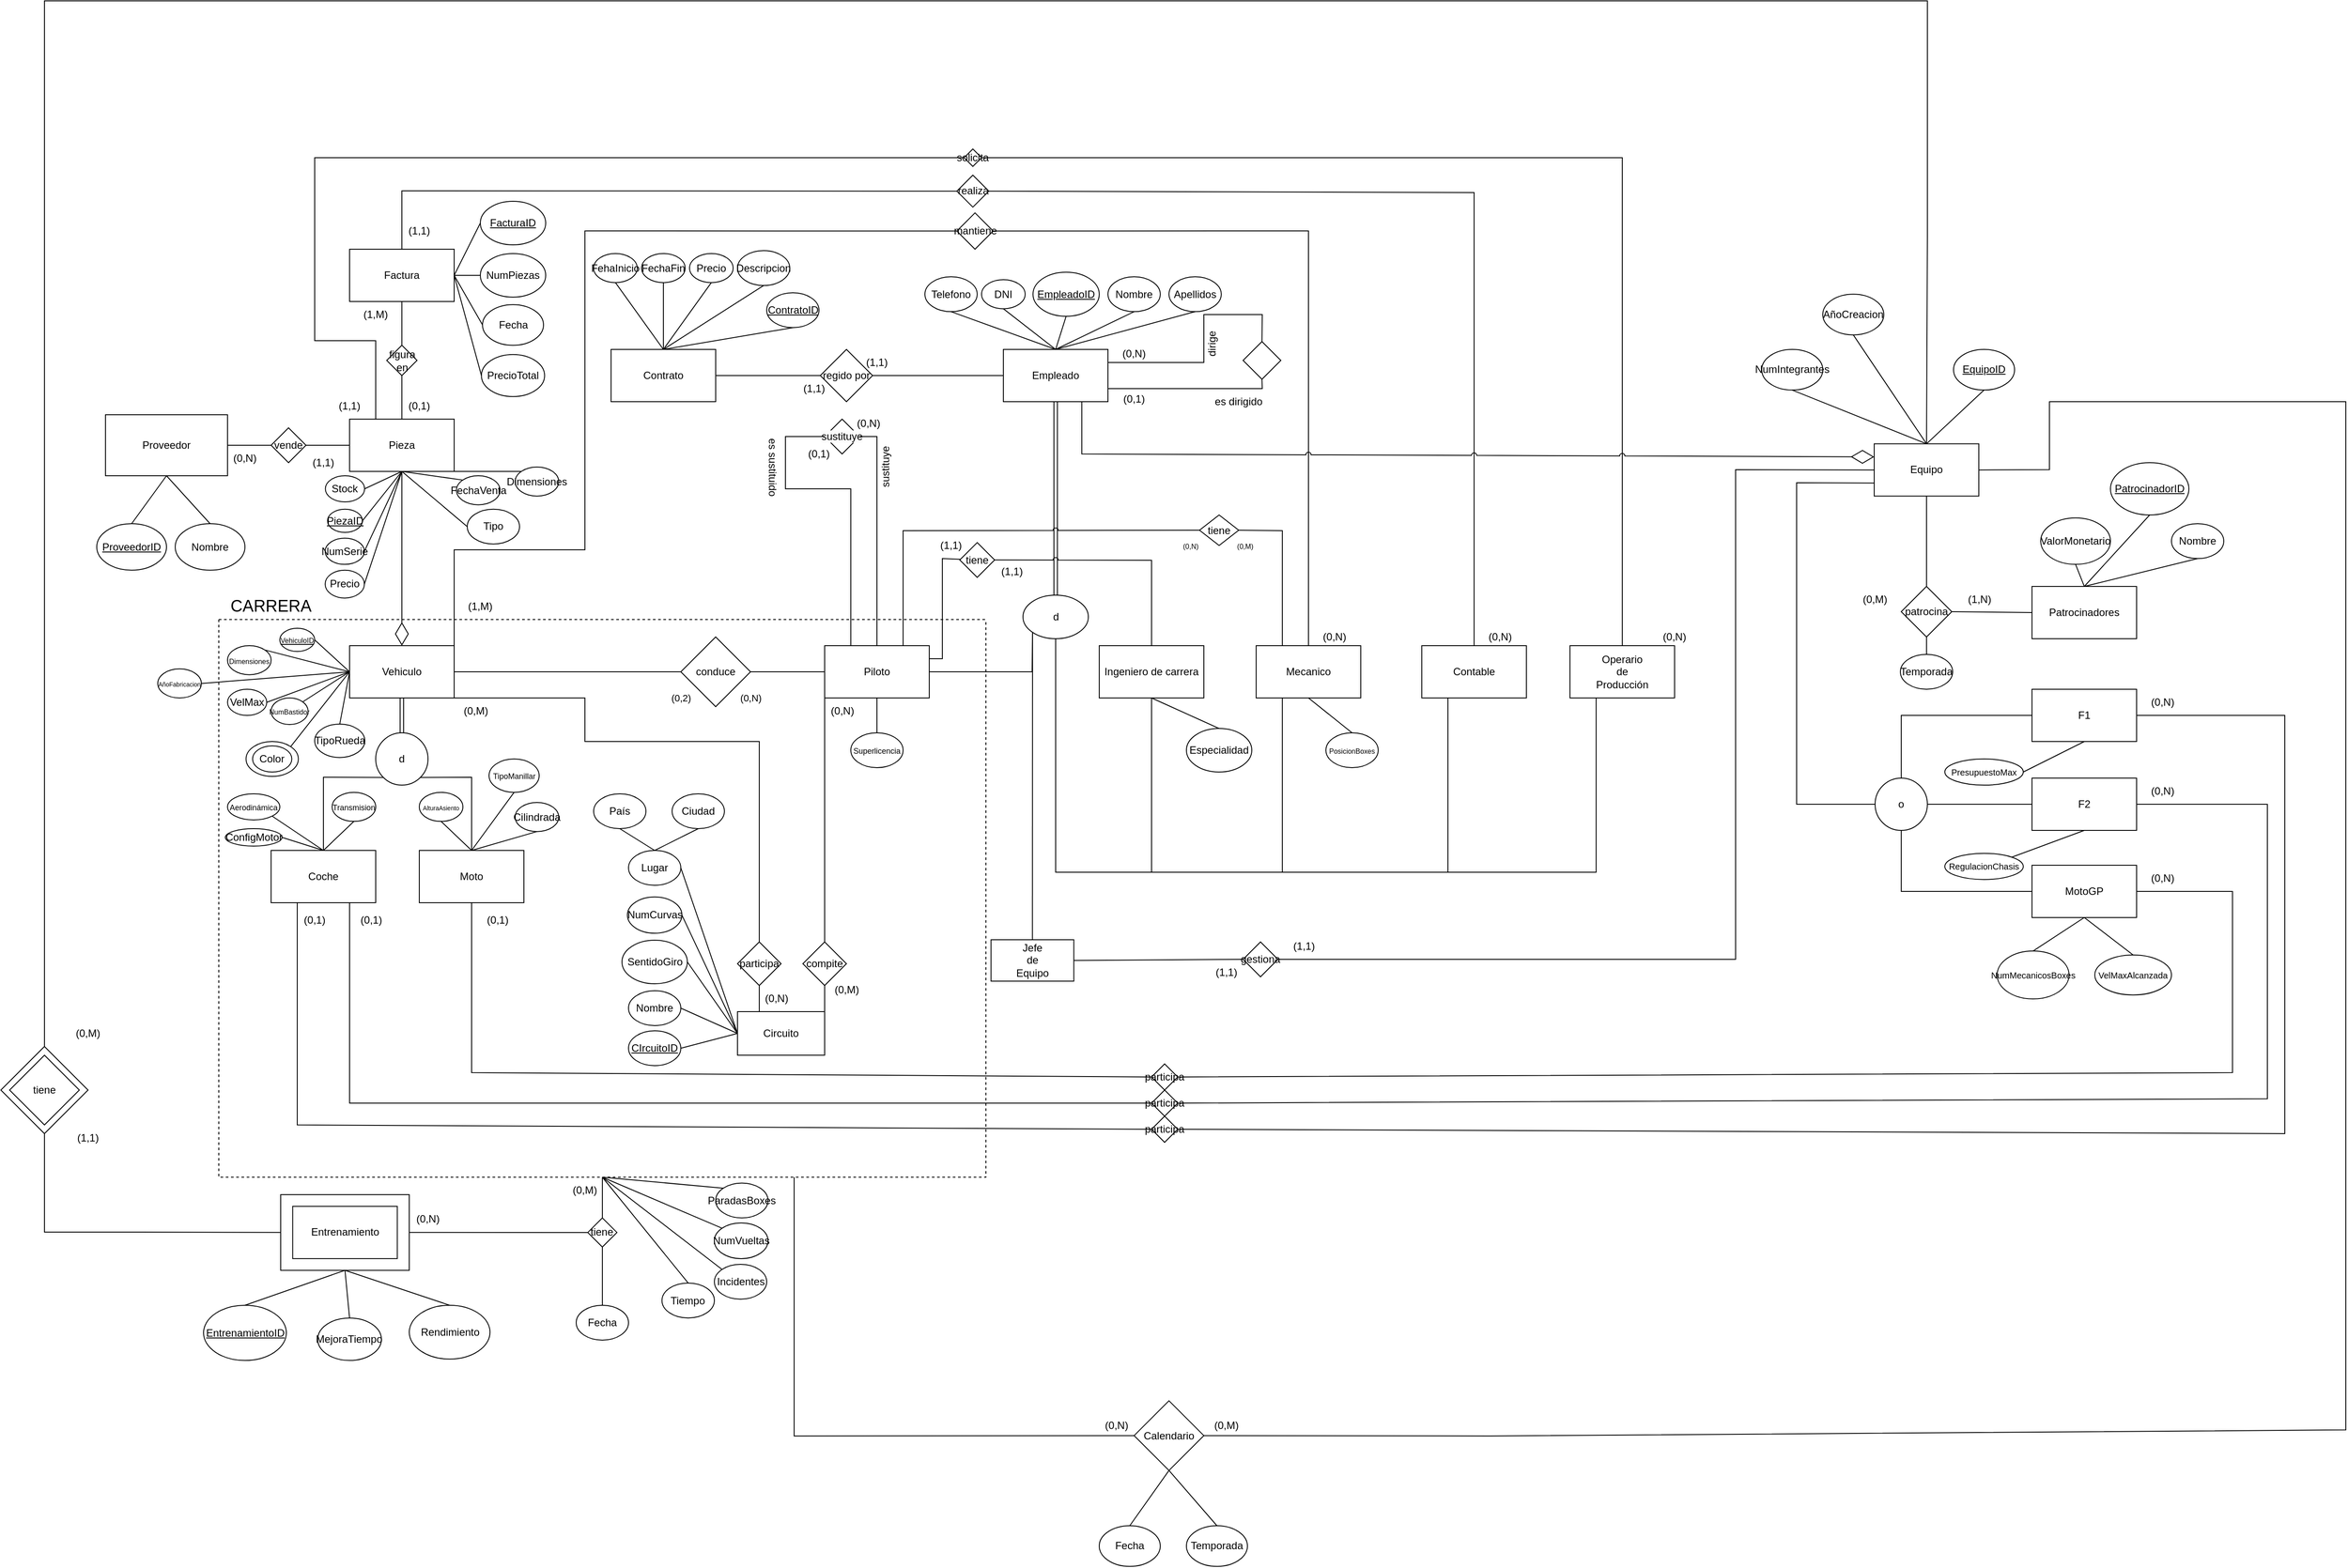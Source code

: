<mxfile version="24.8.1">
  <diagram name="Página-1" id="TFbztxTmWdOHhdAnO1Mf">
    <mxGraphModel dx="1741" dy="1963" grid="1" gridSize="10" guides="1" tooltips="1" connect="1" arrows="1" fold="1" page="1" pageScale="1" pageWidth="827" pageHeight="1169" math="0" shadow="0">
      <root>
        <mxCell id="0" />
        <mxCell id="1" parent="0" />
        <mxCell id="SECvx_wLeYbV6vFdR2WC-1" value="Empleado" style="rounded=0;whiteSpace=wrap;html=1;" parent="1" vertex="1">
          <mxGeometry x="330" y="120" width="120" height="60" as="geometry" />
        </mxCell>
        <mxCell id="SECvx_wLeYbV6vFdR2WC-2" value="" style="shape=link;html=1;rounded=0;exitX=0.5;exitY=1;exitDx=0;exitDy=0;entryX=0.5;entryY=0;entryDx=0;entryDy=0;" parent="1" source="SECvx_wLeYbV6vFdR2WC-1" target="SECvx_wLeYbV6vFdR2WC-73" edge="1">
          <mxGeometry width="100" relative="1" as="geometry">
            <mxPoint x="380" y="240" as="sourcePoint" />
            <mxPoint x="280" y="280" as="targetPoint" />
          </mxGeometry>
        </mxCell>
        <mxCell id="SECvx_wLeYbV6vFdR2WC-3" value="Piloto" style="rounded=0;whiteSpace=wrap;html=1;" parent="1" vertex="1">
          <mxGeometry x="125" y="460" width="120" height="60" as="geometry" />
        </mxCell>
        <mxCell id="SECvx_wLeYbV6vFdR2WC-4" value="Vehiculo" style="rounded=0;whiteSpace=wrap;html=1;" parent="1" vertex="1">
          <mxGeometry x="-420" y="460" width="120" height="60" as="geometry" />
        </mxCell>
        <mxCell id="SECvx_wLeYbV6vFdR2WC-5" value="" style="endArrow=none;html=1;rounded=0;exitX=1;exitY=0.5;exitDx=0;exitDy=0;entryX=0;entryY=0.5;entryDx=0;entryDy=0;" parent="1" source="SECvx_wLeYbV6vFdR2WC-4" target="SECvx_wLeYbV6vFdR2WC-7" edge="1">
          <mxGeometry width="50" height="50" relative="1" as="geometry">
            <mxPoint x="130" y="550" as="sourcePoint" />
            <mxPoint x="180" y="500" as="targetPoint" />
          </mxGeometry>
        </mxCell>
        <mxCell id="SECvx_wLeYbV6vFdR2WC-6" value="(0,2)" style="edgeLabel;html=1;align=center;verticalAlign=middle;resizable=0;points=[];" parent="SECvx_wLeYbV6vFdR2WC-5" vertex="1" connectable="0">
          <mxGeometry x="-0.003" y="-6" relative="1" as="geometry">
            <mxPoint x="130" y="24" as="offset" />
          </mxGeometry>
        </mxCell>
        <mxCell id="SECvx_wLeYbV6vFdR2WC-7" value="conduce" style="rhombus;whiteSpace=wrap;html=1;" parent="1" vertex="1">
          <mxGeometry x="-40" y="450" width="80" height="80" as="geometry" />
        </mxCell>
        <mxCell id="SECvx_wLeYbV6vFdR2WC-8" value="" style="endArrow=none;html=1;rounded=0;entryX=0;entryY=0.5;entryDx=0;entryDy=0;exitX=1;exitY=0.5;exitDx=0;exitDy=0;" parent="1" source="SECvx_wLeYbV6vFdR2WC-7" target="SECvx_wLeYbV6vFdR2WC-3" edge="1">
          <mxGeometry width="50" height="50" relative="1" as="geometry">
            <mxPoint x="40" y="490" as="sourcePoint" />
            <mxPoint x="120" y="490" as="targetPoint" />
            <Array as="points" />
          </mxGeometry>
        </mxCell>
        <mxCell id="SECvx_wLeYbV6vFdR2WC-9" value="(0,N)" style="edgeLabel;html=1;align=center;verticalAlign=middle;resizable=0;points=[];" parent="SECvx_wLeYbV6vFdR2WC-8" vertex="1" connectable="0">
          <mxGeometry x="-0.003" y="-6" relative="1" as="geometry">
            <mxPoint x="-43" y="24" as="offset" />
          </mxGeometry>
        </mxCell>
        <mxCell id="SECvx_wLeYbV6vFdR2WC-10" value="(0,N)" style="text;html=1;align=center;verticalAlign=middle;resizable=0;points=[];autosize=1;strokeColor=none;fillColor=none;" parent="1" vertex="1">
          <mxGeometry x="150" y="190" width="50" height="30" as="geometry" />
        </mxCell>
        <mxCell id="SECvx_wLeYbV6vFdR2WC-11" value="(0,1)" style="text;html=1;align=center;verticalAlign=middle;resizable=0;points=[];autosize=1;strokeColor=none;fillColor=none;" parent="1" vertex="1">
          <mxGeometry x="93.44" y="225.0" width="50" height="30" as="geometry" />
        </mxCell>
        <mxCell id="SECvx_wLeYbV6vFdR2WC-12" value="es sustituido" style="text;html=1;align=center;verticalAlign=middle;resizable=0;points=[];autosize=1;strokeColor=none;fillColor=none;rotation=90;" parent="1" vertex="1">
          <mxGeometry x="20" y="240" width="90" height="30" as="geometry" />
        </mxCell>
        <mxCell id="SECvx_wLeYbV6vFdR2WC-13" value="sustituye" style="text;html=1;align=center;verticalAlign=middle;resizable=0;points=[];autosize=1;strokeColor=none;fillColor=none;rotation=-90;" parent="1" vertex="1">
          <mxGeometry x="160" y="240.0" width="70" height="30" as="geometry" />
        </mxCell>
        <mxCell id="SECvx_wLeYbV6vFdR2WC-14" value="Pieza" style="rounded=0;whiteSpace=wrap;html=1;" parent="1" vertex="1">
          <mxGeometry x="-420" y="200" width="120" height="60" as="geometry" />
        </mxCell>
        <mxCell id="SECvx_wLeYbV6vFdR2WC-16" value="" style="endArrow=none;html=1;rounded=0;fontSize=12;startSize=8;endSize=8;curved=1;entryX=0.5;entryY=1;entryDx=0;entryDy=0;exitX=1;exitY=0;exitDx=0;exitDy=0;" parent="1" source="SECvx_wLeYbV6vFdR2WC-92" target="SECvx_wLeYbV6vFdR2WC-17" edge="1">
          <mxGeometry width="50" height="50" relative="1" as="geometry">
            <mxPoint x="-40" y="900" as="sourcePoint" />
            <mxPoint x="125" y="862.5" as="targetPoint" />
          </mxGeometry>
        </mxCell>
        <mxCell id="SECvx_wLeYbV6vFdR2WC-17" value="compite" style="rhombus;whiteSpace=wrap;html=1;" parent="1" vertex="1">
          <mxGeometry x="100" y="800" width="50" height="50" as="geometry" />
        </mxCell>
        <mxCell id="SECvx_wLeYbV6vFdR2WC-18" value="" style="endArrow=none;html=1;rounded=0;fontSize=12;startSize=8;endSize=8;curved=1;exitX=0;exitY=1;exitDx=0;exitDy=0;entryX=0.5;entryY=0;entryDx=0;entryDy=0;" parent="1" source="SECvx_wLeYbV6vFdR2WC-3" target="SECvx_wLeYbV6vFdR2WC-17" edge="1">
          <mxGeometry width="50" height="50" relative="1" as="geometry">
            <mxPoint x="330" y="490" as="sourcePoint" />
            <mxPoint x="125" y="787.5" as="targetPoint" />
          </mxGeometry>
        </mxCell>
        <mxCell id="SECvx_wLeYbV6vFdR2WC-19" value="(0,M)" style="text;html=1;align=center;verticalAlign=middle;resizable=0;points=[];autosize=1;strokeColor=none;fillColor=none;" parent="1" vertex="1">
          <mxGeometry x="125" y="840" width="50" height="30" as="geometry" />
        </mxCell>
        <mxCell id="SECvx_wLeYbV6vFdR2WC-20" value="(0,N)" style="text;html=1;align=center;verticalAlign=middle;resizable=0;points=[];autosize=1;strokeColor=none;fillColor=none;" parent="1" vertex="1">
          <mxGeometry x="120" y="520" width="50" height="30" as="geometry" />
        </mxCell>
        <mxCell id="SECvx_wLeYbV6vFdR2WC-21" value="Ingeniero de carrera" style="rounded=0;whiteSpace=wrap;html=1;" parent="1" vertex="1">
          <mxGeometry x="440" y="460" width="120" height="60" as="geometry" />
        </mxCell>
        <mxCell id="SECvx_wLeYbV6vFdR2WC-22" value="Mecanico" style="rounded=0;whiteSpace=wrap;html=1;" parent="1" vertex="1">
          <mxGeometry x="620" y="460" width="120" height="60" as="geometry" />
        </mxCell>
        <mxCell id="SECvx_wLeYbV6vFdR2WC-23" value="" style="endArrow=none;html=1;rounded=0;exitX=0.5;exitY=0;exitDx=0;exitDy=0;entryX=1;entryY=1;entryDx=0;entryDy=0;" parent="1" source="SECvx_wLeYbV6vFdR2WC-94" target="SECvx_wLeYbV6vFdR2WC-24" edge="1">
          <mxGeometry width="50" height="50" relative="1" as="geometry">
            <mxPoint x="120" y="500" as="sourcePoint" />
            <mxPoint x="-240" y="610" as="targetPoint" />
            <Array as="points">
              <mxPoint x="-280" y="611" />
            </Array>
          </mxGeometry>
        </mxCell>
        <mxCell id="SECvx_wLeYbV6vFdR2WC-24" value="d" style="ellipse;whiteSpace=wrap;html=1;aspect=fixed;" parent="1" vertex="1">
          <mxGeometry x="-390" y="560" width="60" height="60" as="geometry" />
        </mxCell>
        <mxCell id="SECvx_wLeYbV6vFdR2WC-25" value="" style="endArrow=none;html=1;rounded=0;entryX=0;entryY=1;entryDx=0;entryDy=0;exitX=0.5;exitY=0;exitDx=0;exitDy=0;" parent="1" source="SECvx_wLeYbV6vFdR2WC-93" target="SECvx_wLeYbV6vFdR2WC-24" edge="1">
          <mxGeometry width="50" height="50" relative="1" as="geometry">
            <mxPoint x="150" y="490" as="sourcePoint" />
            <mxPoint x="200" y="440" as="targetPoint" />
            <Array as="points">
              <mxPoint x="-450" y="611" />
            </Array>
          </mxGeometry>
        </mxCell>
        <mxCell id="SECvx_wLeYbV6vFdR2WC-26" value="Proveedor" style="rounded=0;whiteSpace=wrap;html=1;" parent="1" vertex="1">
          <mxGeometry x="-700" y="195" width="140" height="70" as="geometry" />
        </mxCell>
        <mxCell id="SECvx_wLeYbV6vFdR2WC-27" value="Patrocinadores" style="rounded=0;whiteSpace=wrap;html=1;" parent="1" vertex="1">
          <mxGeometry x="1510" y="392" width="120" height="60" as="geometry" />
        </mxCell>
        <mxCell id="SECvx_wLeYbV6vFdR2WC-28" value="Entrenamiento" style="rounded=0;whiteSpace=wrap;html=1;" parent="1" vertex="1">
          <mxGeometry x="-485.25" y="1103.44" width="120" height="60" as="geometry" />
        </mxCell>
        <mxCell id="SECvx_wLeYbV6vFdR2WC-29" value="Contrato" style="rounded=0;whiteSpace=wrap;html=1;" parent="1" vertex="1">
          <mxGeometry x="-120" y="120" width="120" height="60" as="geometry" />
        </mxCell>
        <mxCell id="SECvx_wLeYbV6vFdR2WC-30" style="edgeStyle=orthogonalEdgeStyle;rounded=0;orthogonalLoop=1;jettySize=auto;html=1;exitX=0.5;exitY=1;exitDx=0;exitDy=0;" parent="1" edge="1">
          <mxGeometry relative="1" as="geometry">
            <mxPoint x="450" y="550" as="sourcePoint" />
            <mxPoint x="450" y="550" as="targetPoint" />
          </mxGeometry>
        </mxCell>
        <mxCell id="SECvx_wLeYbV6vFdR2WC-31" value="&lt;br&gt;&lt;span style=&quot;color: rgb(0, 0, 0); font-family: Helvetica; font-size: 12px; font-style: normal; font-variant-ligatures: normal; font-variant-caps: normal; font-weight: 400; letter-spacing: normal; orphans: 2; text-align: center; text-indent: 0px; text-transform: none; widows: 2; word-spacing: 0px; -webkit-text-stroke-width: 0px; white-space: nowrap; background-color: rgb(251, 251, 251); text-decoration-thickness: initial; text-decoration-style: initial; text-decoration-color: initial; display: inline !important; float: none;&quot;&gt;sustituye&lt;/span&gt;&lt;br&gt;&lt;div&gt;&lt;span style=&quot;color: rgb(0, 0, 0); font-family: Helvetica; font-size: 12px; font-style: normal; font-variant-ligatures: normal; font-variant-caps: normal; font-weight: 400; letter-spacing: normal; orphans: 2; text-align: center; text-indent: 0px; text-transform: none; widows: 2; word-spacing: 0px; -webkit-text-stroke-width: 0px; white-space: nowrap; background-color: rgb(251, 251, 251); text-decoration-thickness: initial; text-decoration-style: initial; text-decoration-color: initial; display: inline !important; float: none;&quot;&gt;&lt;br&gt;&lt;/span&gt;&lt;/div&gt;" style="rhombus;whiteSpace=wrap;html=1;" parent="1" vertex="1">
          <mxGeometry x="125" y="200.0" width="40" height="40" as="geometry" />
        </mxCell>
        <mxCell id="SECvx_wLeYbV6vFdR2WC-32" value="" style="endArrow=none;html=1;rounded=0;exitX=0.5;exitY=0;exitDx=0;exitDy=0;entryX=1;entryY=0.5;entryDx=0;entryDy=0;" parent="1" source="SECvx_wLeYbV6vFdR2WC-3" target="SECvx_wLeYbV6vFdR2WC-31" edge="1">
          <mxGeometry width="50" height="50" relative="1" as="geometry">
            <mxPoint x="270" y="400" as="sourcePoint" />
            <mxPoint x="320" y="350" as="targetPoint" />
            <Array as="points">
              <mxPoint x="185" y="300" />
              <mxPoint x="185" y="220" />
            </Array>
          </mxGeometry>
        </mxCell>
        <mxCell id="SECvx_wLeYbV6vFdR2WC-33" value="" style="endArrow=none;html=1;rounded=0;exitX=0.25;exitY=0;exitDx=0;exitDy=0;entryX=0;entryY=0.5;entryDx=0;entryDy=0;" parent="1" source="SECvx_wLeYbV6vFdR2WC-3" target="SECvx_wLeYbV6vFdR2WC-31" edge="1">
          <mxGeometry width="50" height="50" relative="1" as="geometry">
            <mxPoint x="170" y="510" as="sourcePoint" />
            <mxPoint x="220" y="460" as="targetPoint" />
            <Array as="points">
              <mxPoint x="155" y="430" />
              <mxPoint x="155" y="350" />
              <mxPoint x="155" y="280" />
              <mxPoint x="80" y="280" />
              <mxPoint x="80" y="220" />
            </Array>
          </mxGeometry>
        </mxCell>
        <mxCell id="SECvx_wLeYbV6vFdR2WC-34" value="patrocina" style="rhombus;whiteSpace=wrap;html=1;" parent="1" vertex="1">
          <mxGeometry x="1360" y="392" width="58" height="58" as="geometry" />
        </mxCell>
        <mxCell id="SECvx_wLeYbV6vFdR2WC-35" value="" style="endArrow=none;html=1;rounded=0;exitX=0;exitY=0.5;exitDx=0;exitDy=0;entryX=1;entryY=0.5;entryDx=0;entryDy=0;" parent="1" source="SECvx_wLeYbV6vFdR2WC-27" target="SECvx_wLeYbV6vFdR2WC-34" edge="1">
          <mxGeometry width="50" height="50" relative="1" as="geometry">
            <mxPoint x="1150" y="643.32" as="sourcePoint" />
            <mxPoint x="1200" y="593.32" as="targetPoint" />
          </mxGeometry>
        </mxCell>
        <mxCell id="SECvx_wLeYbV6vFdR2WC-36" value="" style="shape=link;html=1;rounded=0;exitX=0.5;exitY=1;exitDx=0;exitDy=0;entryX=0.5;entryY=0;entryDx=0;entryDy=0;" parent="1" source="SECvx_wLeYbV6vFdR2WC-4" target="SECvx_wLeYbV6vFdR2WC-24" edge="1">
          <mxGeometry width="100" relative="1" as="geometry">
            <mxPoint x="-130" y="410" as="sourcePoint" />
            <mxPoint x="-130" y="510" as="targetPoint" />
          </mxGeometry>
        </mxCell>
        <mxCell id="SECvx_wLeYbV6vFdR2WC-37" value="o" style="ellipse;whiteSpace=wrap;html=1;aspect=fixed;" parent="1" vertex="1">
          <mxGeometry x="1330" y="612" width="60" height="60" as="geometry" />
        </mxCell>
        <mxCell id="SECvx_wLeYbV6vFdR2WC-38" value="F1" style="rounded=0;whiteSpace=wrap;html=1;" parent="1" vertex="1">
          <mxGeometry x="1510" y="510" width="120" height="60" as="geometry" />
        </mxCell>
        <mxCell id="SECvx_wLeYbV6vFdR2WC-39" value="F2" style="rounded=0;whiteSpace=wrap;html=1;" parent="1" vertex="1">
          <mxGeometry x="1510" y="612" width="120" height="60" as="geometry" />
        </mxCell>
        <mxCell id="SECvx_wLeYbV6vFdR2WC-40" value="MotoGP" style="rounded=0;whiteSpace=wrap;html=1;" parent="1" vertex="1">
          <mxGeometry x="1510" y="712" width="120" height="60" as="geometry" />
        </mxCell>
        <mxCell id="SECvx_wLeYbV6vFdR2WC-41" value="" style="endArrow=none;html=1;rounded=0;exitX=0.5;exitY=0;exitDx=0;exitDy=0;entryX=0;entryY=0.5;entryDx=0;entryDy=0;" parent="1" source="SECvx_wLeYbV6vFdR2WC-37" target="SECvx_wLeYbV6vFdR2WC-38" edge="1">
          <mxGeometry width="50" height="50" relative="1" as="geometry">
            <mxPoint x="1230" y="552" as="sourcePoint" />
            <mxPoint x="1280" y="502" as="targetPoint" />
            <Array as="points">
              <mxPoint x="1360" y="540" />
              <mxPoint x="1400" y="540" />
            </Array>
          </mxGeometry>
        </mxCell>
        <mxCell id="SECvx_wLeYbV6vFdR2WC-42" value="" style="endArrow=none;html=1;rounded=0;exitX=1;exitY=0.5;exitDx=0;exitDy=0;entryX=0;entryY=0.5;entryDx=0;entryDy=0;" parent="1" source="SECvx_wLeYbV6vFdR2WC-37" target="SECvx_wLeYbV6vFdR2WC-39" edge="1">
          <mxGeometry width="50" height="50" relative="1" as="geometry">
            <mxPoint x="1310" y="582" as="sourcePoint" />
            <mxPoint x="1360" y="532" as="targetPoint" />
          </mxGeometry>
        </mxCell>
        <mxCell id="SECvx_wLeYbV6vFdR2WC-43" value="" style="endArrow=none;html=1;rounded=0;exitX=0.5;exitY=1;exitDx=0;exitDy=0;entryX=0;entryY=0.5;entryDx=0;entryDy=0;" parent="1" source="SECvx_wLeYbV6vFdR2WC-37" target="SECvx_wLeYbV6vFdR2WC-40" edge="1">
          <mxGeometry width="50" height="50" relative="1" as="geometry">
            <mxPoint x="1410" y="652" as="sourcePoint" />
            <mxPoint x="1520" y="550" as="targetPoint" />
            <Array as="points">
              <mxPoint x="1360" y="742" />
              <mxPoint x="1400" y="742" />
              <mxPoint x="1450" y="742" />
            </Array>
          </mxGeometry>
        </mxCell>
        <mxCell id="SECvx_wLeYbV6vFdR2WC-44" value="vende" style="rhombus;whiteSpace=wrap;html=1;" parent="1" vertex="1">
          <mxGeometry x="-510" y="210" width="40" height="40" as="geometry" />
        </mxCell>
        <mxCell id="SECvx_wLeYbV6vFdR2WC-45" value="" style="endArrow=none;html=1;rounded=0;exitX=1;exitY=0.5;exitDx=0;exitDy=0;entryX=0;entryY=0.5;entryDx=0;entryDy=0;" parent="1" source="SECvx_wLeYbV6vFdR2WC-26" target="SECvx_wLeYbV6vFdR2WC-44" edge="1">
          <mxGeometry width="50" height="50" relative="1" as="geometry">
            <mxPoint x="-270" y="480" as="sourcePoint" />
            <mxPoint x="-220" y="430" as="targetPoint" />
          </mxGeometry>
        </mxCell>
        <mxCell id="SECvx_wLeYbV6vFdR2WC-46" value="" style="endArrow=none;html=1;rounded=0;exitX=1;exitY=0.5;exitDx=0;exitDy=0;entryX=0;entryY=0.5;entryDx=0;entryDy=0;" parent="1" source="SECvx_wLeYbV6vFdR2WC-44" target="SECvx_wLeYbV6vFdR2WC-14" edge="1">
          <mxGeometry width="50" height="50" relative="1" as="geometry">
            <mxPoint x="-270" y="480" as="sourcePoint" />
            <mxPoint x="-220" y="430" as="targetPoint" />
          </mxGeometry>
        </mxCell>
        <mxCell id="SECvx_wLeYbV6vFdR2WC-47" value="" style="endArrow=none;html=1;rounded=0;exitX=0;exitY=0.5;exitDx=0;exitDy=0;" parent="1" source="SECvx_wLeYbV6vFdR2WC-1" target="SECvx_wLeYbV6vFdR2WC-48" edge="1">
          <mxGeometry width="50" height="50" relative="1" as="geometry">
            <mxPoint x="10" y="260" as="sourcePoint" />
            <mxPoint x="60" y="210" as="targetPoint" />
          </mxGeometry>
        </mxCell>
        <mxCell id="SECvx_wLeYbV6vFdR2WC-48" value="regido por" style="rhombus;whiteSpace=wrap;html=1;" parent="1" vertex="1">
          <mxGeometry x="120" y="120" width="60" height="60" as="geometry" />
        </mxCell>
        <mxCell id="SECvx_wLeYbV6vFdR2WC-49" value="" style="endArrow=none;html=1;rounded=0;entryX=0;entryY=0.5;entryDx=0;entryDy=0;exitX=1;exitY=0.5;exitDx=0;exitDy=0;" parent="1" source="SECvx_wLeYbV6vFdR2WC-29" target="SECvx_wLeYbV6vFdR2WC-48" edge="1">
          <mxGeometry width="50" height="50" relative="1" as="geometry">
            <mxPoint x="10" y="260" as="sourcePoint" />
            <mxPoint x="60" y="210" as="targetPoint" />
          </mxGeometry>
        </mxCell>
        <mxCell id="SECvx_wLeYbV6vFdR2WC-50" value="" style="endArrow=none;html=1;rounded=0;exitX=0.5;exitY=0;exitDx=0;exitDy=0;entryX=0.5;entryY=0;entryDx=0;entryDy=0;" parent="1" source="SECvx_wLeYbV6vFdR2WC-290" target="SECvx_wLeYbV6vFdR2WC-56" edge="1">
          <mxGeometry width="50" height="50" relative="1" as="geometry">
            <mxPoint x="550" y="120" as="sourcePoint" />
            <mxPoint x="140" y="410" as="targetPoint" />
            <Array as="points">
              <mxPoint x="1390" y="-10" />
              <mxPoint x="1390" y="-280" />
              <mxPoint x="1320" y="-280" />
              <mxPoint x="860" y="-280" />
              <mxPoint x="-770" y="-280" />
              <mxPoint x="-770" y="210" />
              <mxPoint x="-770" y="910" />
            </Array>
          </mxGeometry>
        </mxCell>
        <mxCell id="SECvx_wLeYbV6vFdR2WC-51" value="" style="rhombus;whiteSpace=wrap;html=1;" parent="1" vertex="1">
          <mxGeometry x="-810" y="930" width="80" height="80" as="geometry" />
        </mxCell>
        <mxCell id="SECvx_wLeYbV6vFdR2WC-52" value="" style="endArrow=none;html=1;rounded=0;exitX=0.5;exitY=1;exitDx=0;exitDy=0;entryX=0;entryY=0.5;entryDx=0;entryDy=0;" parent="1" source="SECvx_wLeYbV6vFdR2WC-56" edge="1">
          <mxGeometry width="50" height="50" relative="1" as="geometry">
            <mxPoint x="-230" y="790" as="sourcePoint" />
            <mxPoint x="-499" y="1133.435" as="targetPoint" />
            <Array as="points">
              <mxPoint x="-770" y="1133" />
              <mxPoint x="-660" y="1133" />
            </Array>
          </mxGeometry>
        </mxCell>
        <mxCell id="SECvx_wLeYbV6vFdR2WC-53" value="" style="endArrow=none;html=1;rounded=0;exitX=1;exitY=0.5;exitDx=0;exitDy=0;" parent="1" target="SECvx_wLeYbV6vFdR2WC-54" edge="1">
          <mxGeometry width="50" height="50" relative="1" as="geometry">
            <mxPoint x="-351.5" y="1133.435" as="sourcePoint" />
            <mxPoint x="-180" y="720" as="targetPoint" />
          </mxGeometry>
        </mxCell>
        <mxCell id="SECvx_wLeYbV6vFdR2WC-54" value="tiene" style="rhombus;whiteSpace=wrap;html=1;" parent="1" vertex="1">
          <mxGeometry x="-146.72" y="1116.72" width="33.44" height="33.44" as="geometry" />
        </mxCell>
        <mxCell id="SECvx_wLeYbV6vFdR2WC-55" value="" style="endArrow=none;html=1;rounded=0;exitX=0.5;exitY=0;exitDx=0;exitDy=0;entryX=0.5;entryY=1;entryDx=0;entryDy=0;" parent="1" source="SECvx_wLeYbV6vFdR2WC-54" target="SECvx_wLeYbV6vFdR2WC-88" edge="1">
          <mxGeometry width="50" height="50" relative="1" as="geometry">
            <mxPoint x="-230" y="770" as="sourcePoint" />
            <mxPoint x="-145" y="995" as="targetPoint" />
          </mxGeometry>
        </mxCell>
        <mxCell id="SECvx_wLeYbV6vFdR2WC-56" value="tiene" style="rhombus;whiteSpace=wrap;html=1;fillColor=none;" parent="1" vertex="1">
          <mxGeometry x="-820" y="920" width="100" height="100" as="geometry" />
        </mxCell>
        <mxCell id="SECvx_wLeYbV6vFdR2WC-57" value="Calendario" style="rhombus;whiteSpace=wrap;html=1;" parent="1" vertex="1">
          <mxGeometry x="480" y="1326.57" width="80" height="80" as="geometry" />
        </mxCell>
        <mxCell id="SECvx_wLeYbV6vFdR2WC-58" value="" style="endArrow=none;html=1;rounded=0;exitX=0.75;exitY=1;exitDx=0;exitDy=0;entryX=0;entryY=0.5;entryDx=0;entryDy=0;" parent="1" source="SECvx_wLeYbV6vFdR2WC-88" target="SECvx_wLeYbV6vFdR2WC-57" edge="1">
          <mxGeometry width="50" height="50" relative="1" as="geometry">
            <mxPoint x="103.355" y="1160" as="sourcePoint" />
            <mxPoint x="103.36" y="1336.57" as="targetPoint" />
            <Array as="points">
              <mxPoint x="90" y="1367" />
            </Array>
          </mxGeometry>
        </mxCell>
        <mxCell id="SECvx_wLeYbV6vFdR2WC-59" value="&lt;font style=&quot;font-size: 19px;&quot;&gt;CARRERA&lt;/font&gt;" style="text;html=1;align=center;verticalAlign=middle;whiteSpace=wrap;rounded=0;" parent="1" vertex="1">
          <mxGeometry x="-540" y="400" width="60" height="30" as="geometry" />
        </mxCell>
        <mxCell id="SECvx_wLeYbV6vFdR2WC-60" value="(1,1)" style="text;html=1;align=center;verticalAlign=middle;whiteSpace=wrap;rounded=0;" parent="1" vertex="1">
          <mxGeometry x="83.44" y="150" width="60" height="30" as="geometry" />
        </mxCell>
        <mxCell id="SECvx_wLeYbV6vFdR2WC-61" value="(1,1)" style="text;html=1;align=center;verticalAlign=middle;whiteSpace=wrap;rounded=0;" parent="1" vertex="1">
          <mxGeometry x="155" y="120" width="60" height="30" as="geometry" />
        </mxCell>
        <mxCell id="SECvx_wLeYbV6vFdR2WC-62" value="(1,N)" style="text;html=1;align=center;verticalAlign=middle;whiteSpace=wrap;rounded=0;" parent="1" vertex="1">
          <mxGeometry x="1420" y="392" width="60" height="30" as="geometry" />
        </mxCell>
        <mxCell id="SECvx_wLeYbV6vFdR2WC-63" value="(0,N)" style="text;html=1;align=center;verticalAlign=middle;whiteSpace=wrap;rounded=0;" parent="1" vertex="1">
          <mxGeometry x="-360" y="1103.44" width="60" height="30" as="geometry" />
        </mxCell>
        <mxCell id="SECvx_wLeYbV6vFdR2WC-64" value="(0,M)" style="text;html=1;align=center;verticalAlign=middle;whiteSpace=wrap;rounded=0;" parent="1" vertex="1">
          <mxGeometry x="-180" y="1070" width="60" height="30" as="geometry" />
        </mxCell>
        <mxCell id="SECvx_wLeYbV6vFdR2WC-65" value="participa" style="rhombus;whiteSpace=wrap;html=1;" parent="1" vertex="1">
          <mxGeometry x="25" y="800" width="50" height="50" as="geometry" />
        </mxCell>
        <mxCell id="SECvx_wLeYbV6vFdR2WC-66" value="(1,1)" style="text;html=1;align=center;verticalAlign=middle;whiteSpace=wrap;rounded=0;" parent="1" vertex="1">
          <mxGeometry x="-480" y="235" width="60" height="30" as="geometry" />
        </mxCell>
        <mxCell id="SECvx_wLeYbV6vFdR2WC-67" value="(0,N)" style="text;html=1;align=center;verticalAlign=middle;whiteSpace=wrap;rounded=0;" parent="1" vertex="1">
          <mxGeometry x="-570" y="230" width="60" height="30" as="geometry" />
        </mxCell>
        <mxCell id="SECvx_wLeYbV6vFdR2WC-68" value="(1,1)" style="text;html=1;align=center;verticalAlign=middle;whiteSpace=wrap;rounded=0;" parent="1" vertex="1">
          <mxGeometry x="-750" y="1010" width="60" height="30" as="geometry" />
        </mxCell>
        <mxCell id="SECvx_wLeYbV6vFdR2WC-69" value="(0,M)" style="text;html=1;align=center;verticalAlign=middle;whiteSpace=wrap;rounded=0;" parent="1" vertex="1">
          <mxGeometry x="-750" y="890" width="60" height="30" as="geometry" />
        </mxCell>
        <mxCell id="SECvx_wLeYbV6vFdR2WC-70" value="Contable" style="rounded=0;whiteSpace=wrap;html=1;" parent="1" vertex="1">
          <mxGeometry x="810" y="460" width="120" height="60" as="geometry" />
        </mxCell>
        <mxCell id="SECvx_wLeYbV6vFdR2WC-71" value="Operario&lt;div&gt;de&lt;/div&gt;&lt;div&gt;Producción&lt;/div&gt;" style="rounded=0;whiteSpace=wrap;html=1;" parent="1" vertex="1">
          <mxGeometry x="980" y="460" width="120" height="60" as="geometry" />
        </mxCell>
        <mxCell id="SECvx_wLeYbV6vFdR2WC-72" value="" style="swimlane;startSize=0;dashed=1;strokeWidth=0;glass=0;opacity=0;" parent="1" vertex="1">
          <mxGeometry x="100" y="310" width="1050" height="440" as="geometry">
            <mxRectangle x="100" y="400" width="50" height="40" as="alternateBounds" />
          </mxGeometry>
        </mxCell>
        <mxCell id="SECvx_wLeYbV6vFdR2WC-73" value="d" style="ellipse;whiteSpace=wrap;html=1;" parent="SECvx_wLeYbV6vFdR2WC-72" vertex="1">
          <mxGeometry x="252.5" y="92.0" width="75" height="50" as="geometry" />
        </mxCell>
        <mxCell id="SECvx_wLeYbV6vFdR2WC-74" value="tiene" style="rhombus;whiteSpace=wrap;html=1;" parent="SECvx_wLeYbV6vFdR2WC-72" vertex="1">
          <mxGeometry x="180" y="31.66" width="40" height="40" as="geometry" />
        </mxCell>
        <mxCell id="SECvx_wLeYbV6vFdR2WC-75" value="tiene" style="rhombus;whiteSpace=wrap;html=1;" parent="SECvx_wLeYbV6vFdR2WC-72" vertex="1">
          <mxGeometry x="455" width="45" height="35" as="geometry" />
        </mxCell>
        <mxCell id="SECvx_wLeYbV6vFdR2WC-76" value="(0,N)" style="text;html=1;align=center;verticalAlign=middle;whiteSpace=wrap;rounded=0;" parent="SECvx_wLeYbV6vFdR2WC-72" vertex="1">
          <mxGeometry x="590" y="130" width="40" height="20" as="geometry" />
        </mxCell>
        <mxCell id="SECvx_wLeYbV6vFdR2WC-77" value="(1,1)" style="text;html=1;align=center;verticalAlign=middle;whiteSpace=wrap;rounded=0;" parent="SECvx_wLeYbV6vFdR2WC-72" vertex="1">
          <mxGeometry x="140" y="20" width="60" height="30" as="geometry" />
        </mxCell>
        <mxCell id="SECvx_wLeYbV6vFdR2WC-78" value="(1,1)" style="text;html=1;align=center;verticalAlign=middle;whiteSpace=wrap;rounded=0;" parent="SECvx_wLeYbV6vFdR2WC-72" vertex="1">
          <mxGeometry x="210" y="50" width="60" height="30" as="geometry" />
        </mxCell>
        <mxCell id="SECvx_wLeYbV6vFdR2WC-79" value="&lt;font style=&quot;font-size: 8px;&quot;&gt;(0,N)&lt;/font&gt;" style="text;html=1;align=center;verticalAlign=middle;whiteSpace=wrap;rounded=0;rotation=0;" parent="SECvx_wLeYbV6vFdR2WC-72" vertex="1">
          <mxGeometry x="430" y="27" width="30" height="15" as="geometry" />
        </mxCell>
        <mxCell id="SECvx_wLeYbV6vFdR2WC-80" value="&lt;font style=&quot;font-size: 8px;&quot;&gt;(0,M)&lt;/font&gt;" style="text;html=1;align=center;verticalAlign=middle;whiteSpace=wrap;rounded=0;" parent="SECvx_wLeYbV6vFdR2WC-72" vertex="1">
          <mxGeometry x="490" y="30" width="35" height="9" as="geometry" />
        </mxCell>
        <mxCell id="SECvx_wLeYbV6vFdR2WC-81" value="(0,N)" style="text;html=1;align=center;verticalAlign=middle;whiteSpace=wrap;rounded=0;" parent="SECvx_wLeYbV6vFdR2WC-72" vertex="1">
          <mxGeometry x="770" y="125" width="60" height="30" as="geometry" />
        </mxCell>
        <mxCell id="SECvx_wLeYbV6vFdR2WC-82" value="(0,N)" style="text;html=1;align=center;verticalAlign=middle;whiteSpace=wrap;rounded=0;" parent="SECvx_wLeYbV6vFdR2WC-72" vertex="1">
          <mxGeometry x="970" y="125" width="60" height="30" as="geometry" />
        </mxCell>
        <mxCell id="SECvx_wLeYbV6vFdR2WC-83" value="Especialidad" style="ellipse;whiteSpace=wrap;html=1;" parent="SECvx_wLeYbV6vFdR2WC-72" vertex="1">
          <mxGeometry x="440" y="245" width="75" height="50" as="geometry" />
        </mxCell>
        <mxCell id="SECvx_wLeYbV6vFdR2WC-84" value="&lt;font style=&quot;font-size: 8px;&quot;&gt;PosicionBoxes&lt;/font&gt;" style="ellipse;whiteSpace=wrap;html=1;" parent="SECvx_wLeYbV6vFdR2WC-72" vertex="1">
          <mxGeometry x="600" y="250" width="60" height="40" as="geometry" />
        </mxCell>
        <mxCell id="SECvx_wLeYbV6vFdR2WC-86" value="" style="endArrow=none;html=1;rounded=0;entryX=0;entryY=0.75;entryDx=0;entryDy=0;exitX=0;exitY=0.5;exitDx=0;exitDy=0;" parent="1" source="SECvx_wLeYbV6vFdR2WC-37" target="SECvx_wLeYbV6vFdR2WC-290" edge="1">
          <mxGeometry width="50" height="50" relative="1" as="geometry">
            <mxPoint x="1060" y="730" as="sourcePoint" />
            <mxPoint x="1110" y="680" as="targetPoint" />
            <Array as="points">
              <mxPoint x="1240" y="642" />
              <mxPoint x="1240" y="273" />
            </Array>
          </mxGeometry>
        </mxCell>
        <mxCell id="SECvx_wLeYbV6vFdR2WC-87" value="" style="endArrow=none;html=1;rounded=0;entryX=0.5;entryY=0;entryDx=0;entryDy=0;exitX=1;exitY=1;exitDx=0;exitDy=0;" parent="1" source="SECvx_wLeYbV6vFdR2WC-4" target="SECvx_wLeYbV6vFdR2WC-65" edge="1">
          <mxGeometry width="50" height="50" relative="1" as="geometry">
            <mxPoint x="-30" y="800" as="sourcePoint" />
            <mxPoint x="20" y="750" as="targetPoint" />
            <Array as="points">
              <mxPoint x="-150" y="520" />
              <mxPoint x="-150" y="570" />
              <mxPoint x="50" y="570" />
            </Array>
          </mxGeometry>
        </mxCell>
        <mxCell id="SECvx_wLeYbV6vFdR2WC-88" value="" style="swimlane;startSize=0;fillStyle=dots;dashed=1;" parent="1" vertex="1">
          <mxGeometry x="-570" y="430" width="880" height="640" as="geometry" />
        </mxCell>
        <mxCell id="SECvx_wLeYbV6vFdR2WC-89" value="(0,M)" style="text;html=1;align=center;verticalAlign=middle;whiteSpace=wrap;rounded=0;" parent="SECvx_wLeYbV6vFdR2WC-88" vertex="1">
          <mxGeometry x="265" y="90" width="60" height="30" as="geometry" />
        </mxCell>
        <mxCell id="SECvx_wLeYbV6vFdR2WC-90" value="(0,N)" style="text;html=1;align=center;verticalAlign=middle;whiteSpace=wrap;rounded=0;" parent="SECvx_wLeYbV6vFdR2WC-88" vertex="1">
          <mxGeometry x="610" y="420" width="60" height="30" as="geometry" />
        </mxCell>
        <mxCell id="SECvx_wLeYbV6vFdR2WC-92" value="Circuito" style="rounded=0;whiteSpace=wrap;html=1;" parent="SECvx_wLeYbV6vFdR2WC-88" vertex="1">
          <mxGeometry x="595" y="450" width="100" height="50" as="geometry" />
        </mxCell>
        <mxCell id="SECvx_wLeYbV6vFdR2WC-93" value="Coche" style="rounded=0;whiteSpace=wrap;html=1;" parent="SECvx_wLeYbV6vFdR2WC-88" vertex="1">
          <mxGeometry x="60" y="265" width="120" height="60" as="geometry" />
        </mxCell>
        <mxCell id="SECvx_wLeYbV6vFdR2WC-94" value="Moto" style="rounded=0;whiteSpace=wrap;html=1;" parent="SECvx_wLeYbV6vFdR2WC-88" vertex="1">
          <mxGeometry x="230" y="265" width="120" height="60" as="geometry" />
        </mxCell>
        <mxCell id="SECvx_wLeYbV6vFdR2WC-95" value="(0,1)" style="text;html=1;align=center;verticalAlign=middle;whiteSpace=wrap;rounded=0;" parent="SECvx_wLeYbV6vFdR2WC-88" vertex="1">
          <mxGeometry x="290" y="330" width="60" height="30" as="geometry" />
        </mxCell>
        <mxCell id="SECvx_wLeYbV6vFdR2WC-96" value="(0,1)" style="text;html=1;align=center;verticalAlign=middle;whiteSpace=wrap;rounded=0;" parent="SECvx_wLeYbV6vFdR2WC-88" vertex="1">
          <mxGeometry x="145" y="330" width="60" height="30" as="geometry" />
        </mxCell>
        <mxCell id="SECvx_wLeYbV6vFdR2WC-97" value="(0,1)" style="text;html=1;align=center;verticalAlign=middle;whiteSpace=wrap;rounded=0;" parent="SECvx_wLeYbV6vFdR2WC-88" vertex="1">
          <mxGeometry x="80" y="330" width="60" height="30" as="geometry" />
        </mxCell>
        <mxCell id="SECvx_wLeYbV6vFdR2WC-98" value="&lt;font style=&quot;font-size: 9px;&quot;&gt;Superlicencia&lt;/font&gt;" style="ellipse;whiteSpace=wrap;html=1;" parent="SECvx_wLeYbV6vFdR2WC-88" vertex="1">
          <mxGeometry x="725" y="130" width="60" height="40" as="geometry" />
        </mxCell>
        <mxCell id="SECvx_wLeYbV6vFdR2WC-99" value="&lt;u&gt;CIrcuitoID&lt;/u&gt;" style="ellipse;whiteSpace=wrap;html=1;" parent="SECvx_wLeYbV6vFdR2WC-88" vertex="1">
          <mxGeometry x="470" y="472" width="60" height="40" as="geometry" />
        </mxCell>
        <mxCell id="SECvx_wLeYbV6vFdR2WC-100" value="Nombre" style="ellipse;whiteSpace=wrap;html=1;" parent="SECvx_wLeYbV6vFdR2WC-88" vertex="1">
          <mxGeometry x="470" y="426" width="60" height="40" as="geometry" />
        </mxCell>
        <mxCell id="SECvx_wLeYbV6vFdR2WC-101" value="SentidoGiro" style="ellipse;whiteSpace=wrap;html=1;" parent="SECvx_wLeYbV6vFdR2WC-88" vertex="1">
          <mxGeometry x="462.5" y="368" width="75" height="50" as="geometry" />
        </mxCell>
        <mxCell id="SECvx_wLeYbV6vFdR2WC-102" value="NumCurvas" style="ellipse;whiteSpace=wrap;html=1;" parent="SECvx_wLeYbV6vFdR2WC-88" vertex="1">
          <mxGeometry x="468.74" y="318.33" width="62.51" height="41.67" as="geometry" />
        </mxCell>
        <mxCell id="SECvx_wLeYbV6vFdR2WC-103" value="" style="endArrow=none;html=1;rounded=0;entryX=1;entryY=0.5;entryDx=0;entryDy=0;exitX=0;exitY=0.5;exitDx=0;exitDy=0;" parent="SECvx_wLeYbV6vFdR2WC-88" source="SECvx_wLeYbV6vFdR2WC-92" target="SECvx_wLeYbV6vFdR2WC-99" edge="1">
          <mxGeometry width="50" height="50" relative="1" as="geometry">
            <mxPoint x="540" y="560" as="sourcePoint" />
            <mxPoint x="590" y="510" as="targetPoint" />
          </mxGeometry>
        </mxCell>
        <mxCell id="SECvx_wLeYbV6vFdR2WC-104" value="" style="endArrow=none;html=1;rounded=0;entryX=0;entryY=0.5;entryDx=0;entryDy=0;exitX=1;exitY=0.5;exitDx=0;exitDy=0;" parent="SECvx_wLeYbV6vFdR2WC-88" source="SECvx_wLeYbV6vFdR2WC-100" target="SECvx_wLeYbV6vFdR2WC-92" edge="1">
          <mxGeometry width="50" height="50" relative="1" as="geometry">
            <mxPoint x="540" y="560" as="sourcePoint" />
            <mxPoint x="590" y="510" as="targetPoint" />
          </mxGeometry>
        </mxCell>
        <mxCell id="SECvx_wLeYbV6vFdR2WC-105" value="" style="endArrow=none;html=1;rounded=0;exitX=1;exitY=0.5;exitDx=0;exitDy=0;entryX=0;entryY=0.5;entryDx=0;entryDy=0;" parent="SECvx_wLeYbV6vFdR2WC-88" source="SECvx_wLeYbV6vFdR2WC-101" target="SECvx_wLeYbV6vFdR2WC-92" edge="1">
          <mxGeometry width="50" height="50" relative="1" as="geometry">
            <mxPoint x="540" y="560" as="sourcePoint" />
            <mxPoint x="590" y="510" as="targetPoint" />
          </mxGeometry>
        </mxCell>
        <mxCell id="SECvx_wLeYbV6vFdR2WC-106" value="" style="endArrow=none;html=1;rounded=0;entryX=0;entryY=0.5;entryDx=0;entryDy=0;exitX=1;exitY=0.5;exitDx=0;exitDy=0;" parent="SECvx_wLeYbV6vFdR2WC-88" source="SECvx_wLeYbV6vFdR2WC-102" target="SECvx_wLeYbV6vFdR2WC-92" edge="1">
          <mxGeometry width="50" height="50" relative="1" as="geometry">
            <mxPoint x="540" y="560" as="sourcePoint" />
            <mxPoint x="590" y="510" as="targetPoint" />
          </mxGeometry>
        </mxCell>
        <mxCell id="SECvx_wLeYbV6vFdR2WC-107" value="&lt;font style=&quot;font-size: 8px;&quot;&gt;&lt;u&gt;VehiculoID&lt;/u&gt;&lt;/font&gt;" style="ellipse;whiteSpace=wrap;html=1;" parent="SECvx_wLeYbV6vFdR2WC-88" vertex="1">
          <mxGeometry x="70" y="10.0" width="40" height="26.67" as="geometry" />
        </mxCell>
        <mxCell id="SECvx_wLeYbV6vFdR2WC-108" value="&lt;font style=&quot;font-size: 8px;&quot;&gt;NumBastidor&lt;/font&gt;" style="ellipse;whiteSpace=wrap;html=1;" parent="SECvx_wLeYbV6vFdR2WC-88" vertex="1">
          <mxGeometry x="60" y="90" width="42.41" height="30.45" as="geometry" />
        </mxCell>
        <mxCell id="SECvx_wLeYbV6vFdR2WC-109" value="TipoRueda" style="ellipse;whiteSpace=wrap;html=1;" parent="SECvx_wLeYbV6vFdR2WC-88" vertex="1">
          <mxGeometry x="110" y="120.0" width="57.5" height="38.33" as="geometry" />
        </mxCell>
        <mxCell id="SECvx_wLeYbV6vFdR2WC-110" value="" style="ellipse;whiteSpace=wrap;html=1;" parent="SECvx_wLeYbV6vFdR2WC-88" vertex="1">
          <mxGeometry x="38.75" y="145" width="45" height="30" as="geometry" />
        </mxCell>
        <mxCell id="SECvx_wLeYbV6vFdR2WC-111" value="Color" style="ellipse;whiteSpace=wrap;html=1;fillColor=none;" parent="SECvx_wLeYbV6vFdR2WC-88" vertex="1">
          <mxGeometry x="31.25" y="140" width="60" height="40" as="geometry" />
        </mxCell>
        <mxCell id="SECvx_wLeYbV6vFdR2WC-112" value="&lt;font style=&quot;font-size: 8px;&quot;&gt;Dimensiones&lt;/font&gt;" style="ellipse;whiteSpace=wrap;html=1;" parent="SECvx_wLeYbV6vFdR2WC-88" vertex="1">
          <mxGeometry x="10" y="30.0" width="50" height="33.34" as="geometry" />
        </mxCell>
        <mxCell id="SECvx_wLeYbV6vFdR2WC-113" value="VelMax" style="ellipse;whiteSpace=wrap;html=1;" parent="SECvx_wLeYbV6vFdR2WC-88" vertex="1">
          <mxGeometry x="10" y="80" width="45" height="30" as="geometry" />
        </mxCell>
        <mxCell id="SECvx_wLeYbV6vFdR2WC-114" value="Lugar" style="ellipse;whiteSpace=wrap;html=1;" parent="SECvx_wLeYbV6vFdR2WC-88" vertex="1">
          <mxGeometry x="470" y="265" width="60" height="40" as="geometry" />
        </mxCell>
        <mxCell id="SECvx_wLeYbV6vFdR2WC-115" value="Ciudad" style="ellipse;whiteSpace=wrap;html=1;" parent="SECvx_wLeYbV6vFdR2WC-88" vertex="1">
          <mxGeometry x="520" y="200" width="60" height="40" as="geometry" />
        </mxCell>
        <mxCell id="SECvx_wLeYbV6vFdR2WC-116" value="País" style="ellipse;whiteSpace=wrap;html=1;" parent="SECvx_wLeYbV6vFdR2WC-88" vertex="1">
          <mxGeometry x="430" y="200" width="60" height="40" as="geometry" />
        </mxCell>
        <mxCell id="SECvx_wLeYbV6vFdR2WC-117" value="" style="endArrow=none;html=1;rounded=0;entryX=0.5;entryY=1;entryDx=0;entryDy=0;exitX=0.5;exitY=0;exitDx=0;exitDy=0;" parent="SECvx_wLeYbV6vFdR2WC-88" source="SECvx_wLeYbV6vFdR2WC-114" target="SECvx_wLeYbV6vFdR2WC-116" edge="1">
          <mxGeometry width="50" height="50" relative="1" as="geometry">
            <mxPoint x="700" y="480" as="sourcePoint" />
            <mxPoint x="750" y="430" as="targetPoint" />
          </mxGeometry>
        </mxCell>
        <mxCell id="SECvx_wLeYbV6vFdR2WC-118" value="" style="endArrow=none;html=1;rounded=0;exitX=0.5;exitY=1;exitDx=0;exitDy=0;entryX=0.5;entryY=0;entryDx=0;entryDy=0;" parent="SECvx_wLeYbV6vFdR2WC-88" source="SECvx_wLeYbV6vFdR2WC-115" target="SECvx_wLeYbV6vFdR2WC-114" edge="1">
          <mxGeometry width="50" height="50" relative="1" as="geometry">
            <mxPoint x="700" y="480" as="sourcePoint" />
            <mxPoint x="750" y="430" as="targetPoint" />
          </mxGeometry>
        </mxCell>
        <mxCell id="SECvx_wLeYbV6vFdR2WC-119" value="" style="endArrow=none;html=1;rounded=0;exitX=1;exitY=0.5;exitDx=0;exitDy=0;entryX=0;entryY=0.5;entryDx=0;entryDy=0;" parent="SECvx_wLeYbV6vFdR2WC-88" source="SECvx_wLeYbV6vFdR2WC-114" target="SECvx_wLeYbV6vFdR2WC-92" edge="1">
          <mxGeometry width="50" height="50" relative="1" as="geometry">
            <mxPoint x="670" y="480" as="sourcePoint" />
            <mxPoint x="720" y="430" as="targetPoint" />
          </mxGeometry>
        </mxCell>
        <mxCell id="SECvx_wLeYbV6vFdR2WC-120" value="&lt;font style=&quot;font-size: 9px;&quot;&gt;Aerodinámica&lt;/font&gt;" style="ellipse;whiteSpace=wrap;html=1;" parent="SECvx_wLeYbV6vFdR2WC-88" vertex="1">
          <mxGeometry x="10" y="200" width="60" height="30" as="geometry" />
        </mxCell>
        <mxCell id="SECvx_wLeYbV6vFdR2WC-121" value="ConfigMotor" style="ellipse;whiteSpace=wrap;html=1;" parent="SECvx_wLeYbV6vFdR2WC-88" vertex="1">
          <mxGeometry x="7.5" y="240" width="65" height="20" as="geometry" />
        </mxCell>
        <mxCell id="SECvx_wLeYbV6vFdR2WC-122" value="&lt;font style=&quot;font-size: 9px;&quot;&gt;Transmision&lt;/font&gt;" style="ellipse;whiteSpace=wrap;html=1;" parent="SECvx_wLeYbV6vFdR2WC-88" vertex="1">
          <mxGeometry x="130" y="198.33" width="50" height="33.33" as="geometry" />
        </mxCell>
        <mxCell id="SECvx_wLeYbV6vFdR2WC-123" value="" style="endArrow=none;html=1;rounded=0;exitX=1;exitY=1;exitDx=0;exitDy=0;entryX=0.5;entryY=0;entryDx=0;entryDy=0;" parent="SECvx_wLeYbV6vFdR2WC-88" source="SECvx_wLeYbV6vFdR2WC-120" target="SECvx_wLeYbV6vFdR2WC-93" edge="1">
          <mxGeometry width="50" height="50" relative="1" as="geometry">
            <mxPoint x="330" y="360" as="sourcePoint" />
            <mxPoint x="380" y="310" as="targetPoint" />
          </mxGeometry>
        </mxCell>
        <mxCell id="SECvx_wLeYbV6vFdR2WC-124" value="" style="endArrow=none;html=1;rounded=0;exitX=1;exitY=0.5;exitDx=0;exitDy=0;entryX=0.5;entryY=0;entryDx=0;entryDy=0;" parent="SECvx_wLeYbV6vFdR2WC-88" source="SECvx_wLeYbV6vFdR2WC-121" target="SECvx_wLeYbV6vFdR2WC-93" edge="1">
          <mxGeometry width="50" height="50" relative="1" as="geometry">
            <mxPoint x="71" y="236" as="sourcePoint" />
            <mxPoint x="130" y="275" as="targetPoint" />
          </mxGeometry>
        </mxCell>
        <mxCell id="SECvx_wLeYbV6vFdR2WC-125" value="" style="endArrow=none;html=1;rounded=0;exitX=0.5;exitY=1;exitDx=0;exitDy=0;entryX=0.5;entryY=0;entryDx=0;entryDy=0;" parent="SECvx_wLeYbV6vFdR2WC-88" source="SECvx_wLeYbV6vFdR2WC-122" target="SECvx_wLeYbV6vFdR2WC-93" edge="1">
          <mxGeometry width="50" height="50" relative="1" as="geometry">
            <mxPoint x="81" y="246" as="sourcePoint" />
            <mxPoint x="140" y="285" as="targetPoint" />
          </mxGeometry>
        </mxCell>
        <mxCell id="SECvx_wLeYbV6vFdR2WC-126" value="&lt;font style=&quot;font-size: 9px;&quot;&gt;TipoManillar&lt;/font&gt;" style="ellipse;whiteSpace=wrap;html=1;" parent="SECvx_wLeYbV6vFdR2WC-88" vertex="1">
          <mxGeometry x="310" y="160" width="57.5" height="38.33" as="geometry" />
        </mxCell>
        <mxCell id="SECvx_wLeYbV6vFdR2WC-127" value="" style="endArrow=none;html=1;rounded=0;exitX=0.5;exitY=0;exitDx=0;exitDy=0;entryX=0.5;entryY=1;entryDx=0;entryDy=0;" parent="SECvx_wLeYbV6vFdR2WC-88" source="SECvx_wLeYbV6vFdR2WC-94" target="SECvx_wLeYbV6vFdR2WC-126" edge="1">
          <mxGeometry width="50" height="50" relative="1" as="geometry">
            <mxPoint x="590" y="300" as="sourcePoint" />
            <mxPoint x="640" y="250" as="targetPoint" />
          </mxGeometry>
        </mxCell>
        <mxCell id="SECvx_wLeYbV6vFdR2WC-128" value="Cilindrada" style="ellipse;whiteSpace=wrap;html=1;" parent="SECvx_wLeYbV6vFdR2WC-88" vertex="1">
          <mxGeometry x="340" y="210" width="50" height="33.33" as="geometry" />
        </mxCell>
        <mxCell id="SECvx_wLeYbV6vFdR2WC-129" value="" style="endArrow=none;html=1;rounded=0;exitX=0.5;exitY=0;exitDx=0;exitDy=0;entryX=0.5;entryY=1;entryDx=0;entryDy=0;" parent="SECvx_wLeYbV6vFdR2WC-88" source="SECvx_wLeYbV6vFdR2WC-94" target="SECvx_wLeYbV6vFdR2WC-128" edge="1">
          <mxGeometry width="50" height="50" relative="1" as="geometry">
            <mxPoint x="430" y="280" as="sourcePoint" />
            <mxPoint x="480" y="230" as="targetPoint" />
          </mxGeometry>
        </mxCell>
        <mxCell id="SECvx_wLeYbV6vFdR2WC-130" value="&lt;font style=&quot;font-size: 7px;&quot;&gt;AlturaAsiento&lt;/font&gt;" style="ellipse;whiteSpace=wrap;html=1;" parent="SECvx_wLeYbV6vFdR2WC-88" vertex="1">
          <mxGeometry x="230" y="198.33" width="50" height="33.33" as="geometry" />
        </mxCell>
        <mxCell id="SECvx_wLeYbV6vFdR2WC-131" value="" style="endArrow=none;html=1;rounded=0;exitX=0.5;exitY=0;exitDx=0;exitDy=0;entryX=0.5;entryY=1;entryDx=0;entryDy=0;" parent="SECvx_wLeYbV6vFdR2WC-88" source="SECvx_wLeYbV6vFdR2WC-94" target="SECvx_wLeYbV6vFdR2WC-130" edge="1">
          <mxGeometry width="50" height="50" relative="1" as="geometry">
            <mxPoint x="300" y="280" as="sourcePoint" />
            <mxPoint x="350" y="230" as="targetPoint" />
          </mxGeometry>
        </mxCell>
        <mxCell id="SECvx_wLeYbV6vFdR2WC-132" value="" style="endArrow=none;html=1;rounded=0;exitX=0.25;exitY=0;exitDx=0;exitDy=0;entryX=0.5;entryY=1;entryDx=0;entryDy=0;" parent="1" source="SECvx_wLeYbV6vFdR2WC-92" target="SECvx_wLeYbV6vFdR2WC-65" edge="1">
          <mxGeometry width="50" height="50" relative="1" as="geometry">
            <mxPoint x="-40" y="830" as="sourcePoint" />
            <mxPoint x="10" y="780" as="targetPoint" />
          </mxGeometry>
        </mxCell>
        <mxCell id="SECvx_wLeYbV6vFdR2WC-133" value="" style="endArrow=none;html=1;rounded=0;entryX=1;entryY=0.5;entryDx=0;entryDy=0;exitX=1;exitY=0.5;exitDx=0;exitDy=0;jumpStyle=arc;" parent="1" source="SECvx_wLeYbV6vFdR2WC-57" target="SECvx_wLeYbV6vFdR2WC-290" edge="1">
          <mxGeometry width="50" height="50" relative="1" as="geometry">
            <mxPoint x="872" y="1050" as="sourcePoint" />
            <mxPoint x="640" y="610" as="targetPoint" />
            <Array as="points">
              <mxPoint x="888" y="1367" />
              <mxPoint x="1870" y="1360" />
              <mxPoint x="1870" y="180" />
              <mxPoint x="1690" y="180" />
              <mxPoint x="1530" y="180" />
              <mxPoint x="1530" y="258" />
            </Array>
          </mxGeometry>
        </mxCell>
        <mxCell id="SECvx_wLeYbV6vFdR2WC-134" value="" style="endArrow=none;html=1;rounded=0;entryX=0.5;entryY=0;entryDx=0;entryDy=0;exitX=0.5;exitY=1;exitDx=0;exitDy=0;" parent="1" source="SECvx_wLeYbV6vFdR2WC-290" target="SECvx_wLeYbV6vFdR2WC-34" edge="1">
          <mxGeometry width="50" height="50" relative="1" as="geometry">
            <mxPoint x="1150" y="590" as="sourcePoint" />
            <mxPoint x="1200" y="540" as="targetPoint" />
          </mxGeometry>
        </mxCell>
        <mxCell id="SECvx_wLeYbV6vFdR2WC-135" value="Factura" style="rounded=0;whiteSpace=wrap;html=1;" parent="1" vertex="1">
          <mxGeometry x="-420" y="5" width="120" height="60" as="geometry" />
        </mxCell>
        <mxCell id="SECvx_wLeYbV6vFdR2WC-136" value="" style="endArrow=none;html=1;rounded=0;exitX=0.5;exitY=0;exitDx=0;exitDy=0;entryX=0.5;entryY=1;entryDx=0;entryDy=0;" parent="1" source="SECvx_wLeYbV6vFdR2WC-14" target="SECvx_wLeYbV6vFdR2WC-137" edge="1">
          <mxGeometry width="50" height="50" relative="1" as="geometry">
            <mxPoint x="-60" y="300" as="sourcePoint" />
            <mxPoint x="-10" y="250" as="targetPoint" />
          </mxGeometry>
        </mxCell>
        <mxCell id="SECvx_wLeYbV6vFdR2WC-137" value="figura en" style="rhombus;whiteSpace=wrap;html=1;" parent="1" vertex="1">
          <mxGeometry x="-377.37" y="115.25" width="34.75" height="34.75" as="geometry" />
        </mxCell>
        <mxCell id="SECvx_wLeYbV6vFdR2WC-138" value="" style="endArrow=none;html=1;rounded=0;exitX=0.5;exitY=0;exitDx=0;exitDy=0;entryX=0.5;entryY=1;entryDx=0;entryDy=0;" parent="1" source="SECvx_wLeYbV6vFdR2WC-137" target="SECvx_wLeYbV6vFdR2WC-135" edge="1">
          <mxGeometry width="50" height="50" relative="1" as="geometry">
            <mxPoint x="-60" y="300" as="sourcePoint" />
            <mxPoint x="-10" y="250" as="targetPoint" />
          </mxGeometry>
        </mxCell>
        <mxCell id="SECvx_wLeYbV6vFdR2WC-139" value="" style="endArrow=none;html=1;rounded=0;exitX=0;exitY=0.5;exitDx=0;exitDy=0;entryX=0.25;entryY=0;entryDx=0;entryDy=0;" parent="1" source="SECvx_wLeYbV6vFdR2WC-140" target="SECvx_wLeYbV6vFdR2WC-14" edge="1">
          <mxGeometry width="50" height="50" relative="1" as="geometry">
            <mxPoint x="630" y="430" as="sourcePoint" />
            <mxPoint x="680" y="380" as="targetPoint" />
            <Array as="points">
              <mxPoint x="-200" y="-100" />
              <mxPoint x="-460" y="-100" />
              <mxPoint x="-460" y="110" />
              <mxPoint x="-390" y="110" />
            </Array>
          </mxGeometry>
        </mxCell>
        <mxCell id="SECvx_wLeYbV6vFdR2WC-140" value="solicita" style="rhombus;whiteSpace=wrap;html=1;" parent="1" vertex="1">
          <mxGeometry x="285" y="-110" width="20" height="20" as="geometry" />
        </mxCell>
        <mxCell id="SECvx_wLeYbV6vFdR2WC-141" value="" style="endArrow=none;html=1;rounded=0;entryX=1;entryY=0.5;entryDx=0;entryDy=0;exitX=0.5;exitY=0;exitDx=0;exitDy=0;" parent="1" source="SECvx_wLeYbV6vFdR2WC-71" target="SECvx_wLeYbV6vFdR2WC-140" edge="1">
          <mxGeometry width="50" height="50" relative="1" as="geometry">
            <mxPoint x="320" y="190" as="sourcePoint" />
            <mxPoint x="370" y="140" as="targetPoint" />
            <Array as="points">
              <mxPoint x="1040" y="420" />
              <mxPoint x="1040" y="-100" />
            </Array>
          </mxGeometry>
        </mxCell>
        <mxCell id="SECvx_wLeYbV6vFdR2WC-142" value="realiza" style="rhombus;whiteSpace=wrap;html=1;" parent="1" vertex="1">
          <mxGeometry x="276.64" y="-80" width="36.72" height="36.72" as="geometry" />
        </mxCell>
        <mxCell id="SECvx_wLeYbV6vFdR2WC-143" value="" style="endArrow=none;html=1;rounded=0;exitX=0.5;exitY=0;exitDx=0;exitDy=0;entryX=0;entryY=0.5;entryDx=0;entryDy=0;" parent="1" source="SECvx_wLeYbV6vFdR2WC-135" target="SECvx_wLeYbV6vFdR2WC-142" edge="1">
          <mxGeometry width="50" height="50" relative="1" as="geometry">
            <mxPoint x="150" y="190" as="sourcePoint" />
            <mxPoint x="200" y="140" as="targetPoint" />
            <Array as="points">
              <mxPoint x="-360" y="-62" />
            </Array>
          </mxGeometry>
        </mxCell>
        <mxCell id="SECvx_wLeYbV6vFdR2WC-144" value="" style="endArrow=none;html=1;rounded=0;entryX=0.5;entryY=0;entryDx=0;entryDy=0;exitX=1;exitY=0.5;exitDx=0;exitDy=0;" parent="1" source="SECvx_wLeYbV6vFdR2WC-142" target="SECvx_wLeYbV6vFdR2WC-70" edge="1">
          <mxGeometry width="50" height="50" relative="1" as="geometry">
            <mxPoint x="120" y="190" as="sourcePoint" />
            <mxPoint x="170" y="140" as="targetPoint" />
            <Array as="points">
              <mxPoint x="870" y="-60" />
              <mxPoint x="870" y="390" />
            </Array>
          </mxGeometry>
        </mxCell>
        <mxCell id="SECvx_wLeYbV6vFdR2WC-145" value="" style="endArrow=none;html=1;rounded=0;exitX=1;exitY=0;exitDx=0;exitDy=0;entryX=0;entryY=0.5;entryDx=0;entryDy=0;" parent="1" source="SECvx_wLeYbV6vFdR2WC-4" target="SECvx_wLeYbV6vFdR2WC-146" edge="1">
          <mxGeometry width="50" height="50" relative="1" as="geometry">
            <mxPoint x="170" y="490" as="sourcePoint" />
            <mxPoint x="220" y="440" as="targetPoint" />
            <Array as="points">
              <mxPoint x="-300" y="350" />
              <mxPoint x="-150" y="350" />
              <mxPoint x="-150" y="-16" />
            </Array>
          </mxGeometry>
        </mxCell>
        <mxCell id="SECvx_wLeYbV6vFdR2WC-146" value="mantiene" style="rhombus;whiteSpace=wrap;html=1;" parent="1" vertex="1">
          <mxGeometry x="276.64" y="-36.67" width="41.67" height="41.67" as="geometry" />
        </mxCell>
        <mxCell id="SECvx_wLeYbV6vFdR2WC-147" value="" style="endArrow=none;html=1;rounded=0;entryX=1;entryY=0.5;entryDx=0;entryDy=0;exitX=0.5;exitY=0;exitDx=0;exitDy=0;jumpStyle=arc;" parent="1" source="SECvx_wLeYbV6vFdR2WC-22" target="SECvx_wLeYbV6vFdR2WC-146" edge="1">
          <mxGeometry width="50" height="50" relative="1" as="geometry">
            <mxPoint x="320" y="260" as="sourcePoint" />
            <mxPoint x="370" y="210" as="targetPoint" />
            <Array as="points">
              <mxPoint x="680" y="380" />
              <mxPoint x="680" y="-16" />
            </Array>
          </mxGeometry>
        </mxCell>
        <mxCell id="SECvx_wLeYbV6vFdR2WC-148" value="" style="endArrow=none;html=1;rounded=0;exitX=0.5;exitY=1;exitDx=0;exitDy=0;entryX=0.5;entryY=1;entryDx=0;entryDy=0;" parent="1" source="SECvx_wLeYbV6vFdR2WC-73" target="SECvx_wLeYbV6vFdR2WC-21" edge="1">
          <mxGeometry width="50" height="50" relative="1" as="geometry">
            <mxPoint x="550" y="620" as="sourcePoint" />
            <mxPoint x="600" y="570" as="targetPoint" />
            <Array as="points">
              <mxPoint x="390" y="560" />
              <mxPoint x="390" y="720" />
              <mxPoint x="500" y="720" />
            </Array>
          </mxGeometry>
        </mxCell>
        <mxCell id="SECvx_wLeYbV6vFdR2WC-149" value="" style="endArrow=none;html=1;rounded=0;exitX=1;exitY=0.5;exitDx=0;exitDy=0;entryX=0;entryY=1;entryDx=0;entryDy=0;" parent="1" source="SECvx_wLeYbV6vFdR2WC-3" target="SECvx_wLeYbV6vFdR2WC-73" edge="1">
          <mxGeometry width="50" height="50" relative="1" as="geometry">
            <mxPoint x="490" y="610" as="sourcePoint" />
            <mxPoint x="540" y="560" as="targetPoint" />
            <Array as="points">
              <mxPoint x="363" y="490" />
            </Array>
          </mxGeometry>
        </mxCell>
        <mxCell id="SECvx_wLeYbV6vFdR2WC-150" value="" style="endArrow=none;html=1;rounded=0;exitX=0.5;exitY=1;exitDx=0;exitDy=0;entryX=0.25;entryY=1;entryDx=0;entryDy=0;" parent="1" source="SECvx_wLeYbV6vFdR2WC-73" target="SECvx_wLeYbV6vFdR2WC-22" edge="1">
          <mxGeometry width="50" height="50" relative="1" as="geometry">
            <mxPoint x="650" y="610" as="sourcePoint" />
            <mxPoint x="700" y="560" as="targetPoint" />
            <Array as="points">
              <mxPoint x="390" y="560" />
              <mxPoint x="390" y="720" />
              <mxPoint x="650" y="720" />
            </Array>
          </mxGeometry>
        </mxCell>
        <mxCell id="SECvx_wLeYbV6vFdR2WC-151" value="" style="endArrow=none;html=1;rounded=0;exitX=0.5;exitY=1;exitDx=0;exitDy=0;entryX=0.25;entryY=1;entryDx=0;entryDy=0;" parent="1" source="SECvx_wLeYbV6vFdR2WC-73" target="SECvx_wLeYbV6vFdR2WC-70" edge="1">
          <mxGeometry width="50" height="50" relative="1" as="geometry">
            <mxPoint x="630" y="610" as="sourcePoint" />
            <mxPoint x="680" y="560" as="targetPoint" />
            <Array as="points">
              <mxPoint x="390" y="560" />
              <mxPoint x="390" y="720" />
              <mxPoint x="840" y="720" />
            </Array>
          </mxGeometry>
        </mxCell>
        <mxCell id="SECvx_wLeYbV6vFdR2WC-152" value="" style="endArrow=none;html=1;rounded=0;entryX=0.25;entryY=1;entryDx=0;entryDy=0;exitX=0.5;exitY=1;exitDx=0;exitDy=0;" parent="1" source="SECvx_wLeYbV6vFdR2WC-73" target="SECvx_wLeYbV6vFdR2WC-71" edge="1">
          <mxGeometry width="50" height="50" relative="1" as="geometry">
            <mxPoint x="760" y="610" as="sourcePoint" />
            <mxPoint x="810" y="560" as="targetPoint" />
            <Array as="points">
              <mxPoint x="390" y="720" />
              <mxPoint x="1010" y="720" />
            </Array>
          </mxGeometry>
        </mxCell>
        <mxCell id="SECvx_wLeYbV6vFdR2WC-153" value="" style="endArrow=none;html=1;rounded=0;entryX=0.5;entryY=1;entryDx=0;entryDy=0;exitX=1;exitY=0.75;exitDx=0;exitDy=0;" parent="1" source="SECvx_wLeYbV6vFdR2WC-1" target="SECvx_wLeYbV6vFdR2WC-285" edge="1">
          <mxGeometry width="50" height="50" relative="1" as="geometry">
            <mxPoint x="480" y="490" as="sourcePoint" />
            <mxPoint x="530" y="440" as="targetPoint" />
            <Array as="points">
              <mxPoint x="627" y="165" />
            </Array>
          </mxGeometry>
        </mxCell>
        <mxCell id="SECvx_wLeYbV6vFdR2WC-154" value="" style="endArrow=none;html=1;rounded=0;entryX=0.5;entryY=0;entryDx=0;entryDy=0;exitX=1;exitY=0.25;exitDx=0;exitDy=0;" parent="1" source="SECvx_wLeYbV6vFdR2WC-1" target="SECvx_wLeYbV6vFdR2WC-285" edge="1">
          <mxGeometry width="50" height="50" relative="1" as="geometry">
            <mxPoint x="430" y="500" as="sourcePoint" />
            <mxPoint x="480" y="450" as="targetPoint" />
            <Array as="points">
              <mxPoint x="560" y="135" />
              <mxPoint x="560" y="80" />
              <mxPoint x="627" y="80" />
            </Array>
          </mxGeometry>
        </mxCell>
        <mxCell id="SECvx_wLeYbV6vFdR2WC-155" value="" style="endArrow=none;html=1;rounded=0;exitX=1;exitY=0.25;exitDx=0;exitDy=0;" parent="1" source="SECvx_wLeYbV6vFdR2WC-3" target="SECvx_wLeYbV6vFdR2WC-74" edge="1">
          <mxGeometry width="50" height="50" relative="1" as="geometry">
            <mxPoint x="410" y="600" as="sourcePoint" />
            <mxPoint x="460" y="550" as="targetPoint" />
            <Array as="points">
              <mxPoint x="260" y="475" />
              <mxPoint x="260" y="360" />
            </Array>
          </mxGeometry>
        </mxCell>
        <mxCell id="SECvx_wLeYbV6vFdR2WC-156" value="" style="endArrow=none;html=1;rounded=0;exitX=1;exitY=0.5;exitDx=0;exitDy=0;entryX=0.5;entryY=0;entryDx=0;entryDy=0;jumpStyle=arc;" parent="1" source="SECvx_wLeYbV6vFdR2WC-74" target="SECvx_wLeYbV6vFdR2WC-21" edge="1">
          <mxGeometry width="50" height="50" relative="1" as="geometry">
            <mxPoint x="490" y="600" as="sourcePoint" />
            <mxPoint x="540" y="550" as="targetPoint" />
            <Array as="points">
              <mxPoint x="440" y="362" />
              <mxPoint x="500" y="362" />
            </Array>
          </mxGeometry>
        </mxCell>
        <mxCell id="SECvx_wLeYbV6vFdR2WC-157" value="" style="endArrow=none;html=1;rounded=0;exitX=0.75;exitY=0;exitDx=0;exitDy=0;entryX=0;entryY=0.5;entryDx=0;entryDy=0;jumpStyle=arc;" parent="1" source="SECvx_wLeYbV6vFdR2WC-3" target="SECvx_wLeYbV6vFdR2WC-75" edge="1">
          <mxGeometry width="50" height="50" relative="1" as="geometry">
            <mxPoint x="490" y="570" as="sourcePoint" />
            <mxPoint x="540" y="520" as="targetPoint" />
            <Array as="points">
              <mxPoint x="215" y="328" />
            </Array>
          </mxGeometry>
        </mxCell>
        <mxCell id="SECvx_wLeYbV6vFdR2WC-158" value="" style="endArrow=none;html=1;rounded=0;entryX=1;entryY=0.5;entryDx=0;entryDy=0;exitX=0.25;exitY=0;exitDx=0;exitDy=0;" parent="1" source="SECvx_wLeYbV6vFdR2WC-22" target="SECvx_wLeYbV6vFdR2WC-75" edge="1">
          <mxGeometry width="50" height="50" relative="1" as="geometry">
            <mxPoint x="540" y="460" as="sourcePoint" />
            <mxPoint x="590" y="410" as="targetPoint" />
            <Array as="points">
              <mxPoint x="650" y="328" />
            </Array>
          </mxGeometry>
        </mxCell>
        <mxCell id="SECvx_wLeYbV6vFdR2WC-159" value="Jefe&lt;div&gt;de&lt;/div&gt;&lt;div&gt;Equipo&lt;/div&gt;" style="rounded=0;whiteSpace=wrap;html=1;" parent="1" vertex="1">
          <mxGeometry x="315.84" y="797.5" width="95" height="47.5" as="geometry" />
        </mxCell>
        <mxCell id="SECvx_wLeYbV6vFdR2WC-160" value="" style="endArrow=none;html=1;rounded=0;exitX=0;exitY=1;exitDx=0;exitDy=0;entryX=0.5;entryY=0;entryDx=0;entryDy=0;" parent="1" source="SECvx_wLeYbV6vFdR2WC-73" target="SECvx_wLeYbV6vFdR2WC-159" edge="1">
          <mxGeometry width="50" height="50" relative="1" as="geometry">
            <mxPoint x="740" y="710" as="sourcePoint" />
            <mxPoint x="790" y="660" as="targetPoint" />
          </mxGeometry>
        </mxCell>
        <mxCell id="SECvx_wLeYbV6vFdR2WC-161" value="gestiona" style="rhombus;whiteSpace=wrap;html=1;" parent="1" vertex="1">
          <mxGeometry x="605" y="800" width="40" height="40" as="geometry" />
        </mxCell>
        <mxCell id="SECvx_wLeYbV6vFdR2WC-162" value="" style="endArrow=none;html=1;rounded=0;entryX=0;entryY=0.5;entryDx=0;entryDy=0;exitX=1;exitY=0.5;exitDx=0;exitDy=0;" parent="1" source="SECvx_wLeYbV6vFdR2WC-161" target="SECvx_wLeYbV6vFdR2WC-290" edge="1">
          <mxGeometry width="50" height="50" relative="1" as="geometry">
            <mxPoint x="625" y="800" as="sourcePoint" />
            <mxPoint x="790" y="660" as="targetPoint" />
            <Array as="points">
              <mxPoint x="1170" y="820" />
              <mxPoint x="1170" y="258" />
            </Array>
          </mxGeometry>
        </mxCell>
        <mxCell id="SECvx_wLeYbV6vFdR2WC-163" value="" style="endArrow=none;html=1;rounded=0;exitX=1;exitY=0.5;exitDx=0;exitDy=0;entryX=0;entryY=0.5;entryDx=0;entryDy=0;" parent="1" source="SECvx_wLeYbV6vFdR2WC-159" target="SECvx_wLeYbV6vFdR2WC-161" edge="1">
          <mxGeometry width="50" height="50" relative="1" as="geometry">
            <mxPoint x="740" y="710" as="sourcePoint" />
            <mxPoint x="790" y="660" as="targetPoint" />
          </mxGeometry>
        </mxCell>
        <mxCell id="SECvx_wLeYbV6vFdR2WC-164" value="(0,1)" style="text;html=1;align=center;verticalAlign=middle;whiteSpace=wrap;rounded=0;" parent="1" vertex="1">
          <mxGeometry x="-370.25" y="170" width="60" height="30" as="geometry" />
        </mxCell>
        <mxCell id="SECvx_wLeYbV6vFdR2WC-165" value="(1,M)" style="text;html=1;align=center;verticalAlign=middle;whiteSpace=wrap;rounded=0;" parent="1" vertex="1">
          <mxGeometry x="-420" y="65" width="60" height="30" as="geometry" />
        </mxCell>
        <mxCell id="SECvx_wLeYbV6vFdR2WC-166" value="(0,M)" style="text;html=1;align=center;verticalAlign=middle;whiteSpace=wrap;rounded=0;" parent="1" vertex="1">
          <mxGeometry x="1300" y="392" width="60" height="30" as="geometry" />
        </mxCell>
        <mxCell id="SECvx_wLeYbV6vFdR2WC-167" value="" style="endArrow=none;html=1;rounded=0;exitX=0.75;exitY=1;exitDx=0;exitDy=0;entryX=0;entryY=0.5;entryDx=0;entryDy=0;" parent="1" source="SECvx_wLeYbV6vFdR2WC-93" target="SECvx_wLeYbV6vFdR2WC-170" edge="1">
          <mxGeometry width="50" height="50" relative="1" as="geometry">
            <mxPoint x="380" y="800" as="sourcePoint" />
            <mxPoint x="430" y="750" as="targetPoint" />
            <Array as="points">
              <mxPoint x="-420" y="985" />
            </Array>
          </mxGeometry>
        </mxCell>
        <mxCell id="SECvx_wLeYbV6vFdR2WC-168" value="participa" style="rhombus;whiteSpace=wrap;html=1;" parent="1" vertex="1">
          <mxGeometry x="500" y="1000" width="30" height="30" as="geometry" />
        </mxCell>
        <mxCell id="SECvx_wLeYbV6vFdR2WC-169" value="" style="endArrow=none;html=1;rounded=0;exitX=0.25;exitY=1;exitDx=0;exitDy=0;entryX=0;entryY=0.5;entryDx=0;entryDy=0;" parent="1" source="SECvx_wLeYbV6vFdR2WC-93" target="SECvx_wLeYbV6vFdR2WC-168" edge="1">
          <mxGeometry width="50" height="50" relative="1" as="geometry">
            <mxPoint x="30" y="1010" as="sourcePoint" />
            <mxPoint x="80" y="960" as="targetPoint" />
            <Array as="points">
              <mxPoint x="-480" y="1010" />
            </Array>
          </mxGeometry>
        </mxCell>
        <mxCell id="SECvx_wLeYbV6vFdR2WC-170" value="participa" style="rhombus;whiteSpace=wrap;html=1;" parent="1" vertex="1">
          <mxGeometry x="500" y="970" width="30" height="30" as="geometry" />
        </mxCell>
        <mxCell id="SECvx_wLeYbV6vFdR2WC-171" value="" style="endArrow=none;html=1;rounded=0;exitX=1;exitY=0.5;exitDx=0;exitDy=0;entryX=1;entryY=0.5;entryDx=0;entryDy=0;jumpStyle=arc;" parent="1" source="SECvx_wLeYbV6vFdR2WC-168" target="SECvx_wLeYbV6vFdR2WC-38" edge="1">
          <mxGeometry width="50" height="50" relative="1" as="geometry">
            <mxPoint x="1230" y="890" as="sourcePoint" />
            <mxPoint x="1280" y="840" as="targetPoint" />
            <Array as="points">
              <mxPoint x="1800" y="1020" />
              <mxPoint x="1800" y="540" />
            </Array>
          </mxGeometry>
        </mxCell>
        <mxCell id="SECvx_wLeYbV6vFdR2WC-172" value="" style="endArrow=none;html=1;rounded=0;exitX=1;exitY=0.5;exitDx=0;exitDy=0;entryX=1;entryY=0.5;entryDx=0;entryDy=0;jumpStyle=arc;" parent="1" source="SECvx_wLeYbV6vFdR2WC-170" target="SECvx_wLeYbV6vFdR2WC-39" edge="1">
          <mxGeometry width="50" height="50" relative="1" as="geometry">
            <mxPoint x="1010" y="880" as="sourcePoint" />
            <mxPoint x="1060" y="830" as="targetPoint" />
            <Array as="points">
              <mxPoint x="1780" y="980" />
              <mxPoint x="1780" y="642" />
            </Array>
          </mxGeometry>
        </mxCell>
        <mxCell id="SECvx_wLeYbV6vFdR2WC-173" value="participa" style="rhombus;whiteSpace=wrap;html=1;" parent="1" vertex="1">
          <mxGeometry x="500" y="940" width="30" height="30" as="geometry" />
        </mxCell>
        <mxCell id="SECvx_wLeYbV6vFdR2WC-174" value="" style="endArrow=none;html=1;rounded=0;exitX=0.5;exitY=1;exitDx=0;exitDy=0;entryX=0;entryY=0.5;entryDx=0;entryDy=0;jumpStyle=arc;" parent="1" source="SECvx_wLeYbV6vFdR2WC-94" target="SECvx_wLeYbV6vFdR2WC-173" edge="1">
          <mxGeometry width="50" height="50" relative="1" as="geometry">
            <mxPoint x="280" y="1090" as="sourcePoint" />
            <mxPoint x="350" y="970" as="targetPoint" />
            <Array as="points">
              <mxPoint x="-280" y="950" />
            </Array>
          </mxGeometry>
        </mxCell>
        <mxCell id="SECvx_wLeYbV6vFdR2WC-175" value="" style="endArrow=none;html=1;rounded=0;exitX=1;exitY=0.5;exitDx=0;exitDy=0;entryX=1;entryY=0.5;entryDx=0;entryDy=0;jumpStyle=arc;" parent="1" source="SECvx_wLeYbV6vFdR2WC-173" target="SECvx_wLeYbV6vFdR2WC-40" edge="1">
          <mxGeometry width="50" height="50" relative="1" as="geometry">
            <mxPoint x="1040" y="930" as="sourcePoint" />
            <mxPoint x="1090" y="880" as="targetPoint" />
            <Array as="points">
              <mxPoint x="1740" y="950" />
              <mxPoint x="1740" y="742" />
            </Array>
          </mxGeometry>
        </mxCell>
        <mxCell id="SECvx_wLeYbV6vFdR2WC-176" value="(0,N)" style="text;html=1;align=center;verticalAlign=middle;whiteSpace=wrap;rounded=0;" parent="1" vertex="1">
          <mxGeometry x="1630" y="712" width="60" height="30" as="geometry" />
        </mxCell>
        <mxCell id="SECvx_wLeYbV6vFdR2WC-177" value="(0,N)" style="text;html=1;align=center;verticalAlign=middle;whiteSpace=wrap;rounded=0;" parent="1" vertex="1">
          <mxGeometry x="1630" y="612" width="60" height="30" as="geometry" />
        </mxCell>
        <mxCell id="SECvx_wLeYbV6vFdR2WC-178" value="(0,N)" style="text;html=1;align=center;verticalAlign=middle;whiteSpace=wrap;rounded=0;" parent="1" vertex="1">
          <mxGeometry x="1630" y="510" width="60" height="30" as="geometry" />
        </mxCell>
        <mxCell id="SECvx_wLeYbV6vFdR2WC-179" value="(1,M)" style="text;html=1;align=center;verticalAlign=middle;whiteSpace=wrap;rounded=0;" parent="1" vertex="1">
          <mxGeometry x="-300" y="400" width="60" height="30" as="geometry" />
        </mxCell>
        <mxCell id="SECvx_wLeYbV6vFdR2WC-180" value="(1,1)" style="text;html=1;align=center;verticalAlign=middle;whiteSpace=wrap;rounded=0;" parent="1" vertex="1">
          <mxGeometry x="556" y="820" width="60" height="30" as="geometry" />
        </mxCell>
        <mxCell id="SECvx_wLeYbV6vFdR2WC-181" value="(1,1)" style="text;html=1;align=center;verticalAlign=middle;whiteSpace=wrap;rounded=0;" parent="1" vertex="1">
          <mxGeometry x="645" y="790" width="60" height="30" as="geometry" />
        </mxCell>
        <mxCell id="SECvx_wLeYbV6vFdR2WC-182" value="(1,1)" style="text;html=1;align=center;verticalAlign=middle;whiteSpace=wrap;rounded=0;" parent="1" vertex="1">
          <mxGeometry x="-370.25" y="-30.83" width="60" height="30" as="geometry" />
        </mxCell>
        <mxCell id="SECvx_wLeYbV6vFdR2WC-183" value="(1,1)" style="text;html=1;align=center;verticalAlign=middle;whiteSpace=wrap;rounded=0;" parent="1" vertex="1">
          <mxGeometry x="-450" y="170" width="60" height="30" as="geometry" />
        </mxCell>
        <mxCell id="SECvx_wLeYbV6vFdR2WC-184" value="(0,N)" style="text;html=1;align=center;verticalAlign=middle;whiteSpace=wrap;rounded=0;" parent="1" vertex="1">
          <mxGeometry x="430" y="1340" width="60" height="30" as="geometry" />
        </mxCell>
        <mxCell id="SECvx_wLeYbV6vFdR2WC-185" value="(0,M)" style="text;html=1;align=center;verticalAlign=middle;whiteSpace=wrap;rounded=0;" parent="1" vertex="1">
          <mxGeometry x="556" y="1340" width="60" height="30" as="geometry" />
        </mxCell>
        <mxCell id="SECvx_wLeYbV6vFdR2WC-186" value="&lt;u&gt;EmpleadoID&lt;/u&gt;" style="ellipse;whiteSpace=wrap;html=1;" parent="1" vertex="1">
          <mxGeometry x="364" y="31.33" width="76" height="50.67" as="geometry" />
        </mxCell>
        <mxCell id="SECvx_wLeYbV6vFdR2WC-187" value="Nombre" style="ellipse;whiteSpace=wrap;html=1;" parent="1" vertex="1">
          <mxGeometry x="450" y="36.67" width="60" height="40" as="geometry" />
        </mxCell>
        <mxCell id="SECvx_wLeYbV6vFdR2WC-188" value="Apellidos" style="ellipse;whiteSpace=wrap;html=1;" parent="1" vertex="1">
          <mxGeometry x="520" y="36.67" width="60" height="40" as="geometry" />
        </mxCell>
        <mxCell id="SECvx_wLeYbV6vFdR2WC-189" value="DNI" style="ellipse;whiteSpace=wrap;html=1;" parent="1" vertex="1">
          <mxGeometry x="305" y="40" width="50" height="33.33" as="geometry" />
        </mxCell>
        <mxCell id="SECvx_wLeYbV6vFdR2WC-190" value="Telefono" style="ellipse;whiteSpace=wrap;html=1;" parent="1" vertex="1">
          <mxGeometry x="240" y="36.66" width="60" height="40" as="geometry" />
        </mxCell>
        <mxCell id="SECvx_wLeYbV6vFdR2WC-191" value="" style="endArrow=none;html=1;rounded=0;exitX=0.5;exitY=1;exitDx=0;exitDy=0;entryX=0.5;entryY=0;entryDx=0;entryDy=0;" parent="1" source="SECvx_wLeYbV6vFdR2WC-190" target="SECvx_wLeYbV6vFdR2WC-1" edge="1">
          <mxGeometry width="50" height="50" relative="1" as="geometry">
            <mxPoint x="330" y="220" as="sourcePoint" />
            <mxPoint x="380" y="170" as="targetPoint" />
          </mxGeometry>
        </mxCell>
        <mxCell id="SECvx_wLeYbV6vFdR2WC-192" value="" style="endArrow=none;html=1;rounded=0;exitX=0.5;exitY=1;exitDx=0;exitDy=0;entryX=0.5;entryY=0;entryDx=0;entryDy=0;" parent="1" source="SECvx_wLeYbV6vFdR2WC-189" target="SECvx_wLeYbV6vFdR2WC-1" edge="1">
          <mxGeometry width="50" height="50" relative="1" as="geometry">
            <mxPoint x="330" y="220" as="sourcePoint" />
            <mxPoint x="380" y="170" as="targetPoint" />
          </mxGeometry>
        </mxCell>
        <mxCell id="SECvx_wLeYbV6vFdR2WC-193" value="" style="endArrow=none;html=1;rounded=0;exitX=0.5;exitY=1;exitDx=0;exitDy=0;entryX=0.5;entryY=0;entryDx=0;entryDy=0;" parent="1" source="SECvx_wLeYbV6vFdR2WC-186" target="SECvx_wLeYbV6vFdR2WC-1" edge="1">
          <mxGeometry width="50" height="50" relative="1" as="geometry">
            <mxPoint x="330" y="220" as="sourcePoint" />
            <mxPoint x="390" y="130" as="targetPoint" />
          </mxGeometry>
        </mxCell>
        <mxCell id="SECvx_wLeYbV6vFdR2WC-194" value="" style="endArrow=none;html=1;rounded=0;exitX=0.5;exitY=0;exitDx=0;exitDy=0;entryX=0.5;entryY=1;entryDx=0;entryDy=0;" parent="1" source="SECvx_wLeYbV6vFdR2WC-1" target="SECvx_wLeYbV6vFdR2WC-187" edge="1">
          <mxGeometry width="50" height="50" relative="1" as="geometry">
            <mxPoint x="410" y="220" as="sourcePoint" />
            <mxPoint x="460" y="170" as="targetPoint" />
          </mxGeometry>
        </mxCell>
        <mxCell id="SECvx_wLeYbV6vFdR2WC-195" value="" style="endArrow=none;html=1;rounded=0;exitX=0.5;exitY=0;exitDx=0;exitDy=0;entryX=0.5;entryY=1;entryDx=0;entryDy=0;" parent="1" source="SECvx_wLeYbV6vFdR2WC-1" target="SECvx_wLeYbV6vFdR2WC-188" edge="1">
          <mxGeometry width="50" height="50" relative="1" as="geometry">
            <mxPoint x="510" y="220" as="sourcePoint" />
            <mxPoint x="560" y="170" as="targetPoint" />
          </mxGeometry>
        </mxCell>
        <mxCell id="SECvx_wLeYbV6vFdR2WC-196" value="&lt;u&gt;PatrocinadorID&lt;/u&gt;" style="ellipse;whiteSpace=wrap;html=1;" parent="1" vertex="1">
          <mxGeometry x="1600" y="250" width="90" height="60" as="geometry" />
        </mxCell>
        <mxCell id="SECvx_wLeYbV6vFdR2WC-197" value="Nombre" style="ellipse;whiteSpace=wrap;html=1;" parent="1" vertex="1">
          <mxGeometry x="1670" y="320.01" width="60" height="40" as="geometry" />
        </mxCell>
        <mxCell id="SECvx_wLeYbV6vFdR2WC-198" value="ValorMonetario" style="ellipse;whiteSpace=wrap;html=1;" parent="1" vertex="1">
          <mxGeometry x="1520" y="313.35" width="80" height="53.33" as="geometry" />
        </mxCell>
        <mxCell id="SECvx_wLeYbV6vFdR2WC-199" value="Temporada" style="ellipse;whiteSpace=wrap;html=1;" parent="1" vertex="1">
          <mxGeometry x="1359" y="470" width="60" height="40" as="geometry" />
        </mxCell>
        <mxCell id="SECvx_wLeYbV6vFdR2WC-200" value="" style="endArrow=none;html=1;rounded=0;exitX=0.5;exitY=1;exitDx=0;exitDy=0;entryX=0.5;entryY=0;entryDx=0;entryDy=0;" parent="1" source="SECvx_wLeYbV6vFdR2WC-34" target="SECvx_wLeYbV6vFdR2WC-199" edge="1">
          <mxGeometry width="50" height="50" relative="1" as="geometry">
            <mxPoint x="1400" y="580" as="sourcePoint" />
            <mxPoint x="1450" y="530" as="targetPoint" />
          </mxGeometry>
        </mxCell>
        <mxCell id="SECvx_wLeYbV6vFdR2WC-201" value="" style="endArrow=none;html=1;rounded=0;entryX=0.5;entryY=0;entryDx=0;entryDy=0;exitX=0.5;exitY=1;exitDx=0;exitDy=0;" parent="1" source="SECvx_wLeYbV6vFdR2WC-198" target="SECvx_wLeYbV6vFdR2WC-27" edge="1">
          <mxGeometry width="50" height="50" relative="1" as="geometry">
            <mxPoint x="1490" y="580" as="sourcePoint" />
            <mxPoint x="1540" y="530" as="targetPoint" />
          </mxGeometry>
        </mxCell>
        <mxCell id="SECvx_wLeYbV6vFdR2WC-202" value="" style="endArrow=none;html=1;rounded=0;exitX=0.5;exitY=0;exitDx=0;exitDy=0;entryX=0.5;entryY=1;entryDx=0;entryDy=0;" parent="1" source="SECvx_wLeYbV6vFdR2WC-27" target="SECvx_wLeYbV6vFdR2WC-197" edge="1">
          <mxGeometry width="50" height="50" relative="1" as="geometry">
            <mxPoint x="1580" y="580" as="sourcePoint" />
            <mxPoint x="1630" y="530" as="targetPoint" />
          </mxGeometry>
        </mxCell>
        <mxCell id="SECvx_wLeYbV6vFdR2WC-203" value="" style="endArrow=none;html=1;rounded=0;exitX=0.5;exitY=0;exitDx=0;exitDy=0;entryX=0.5;entryY=1;entryDx=0;entryDy=0;" parent="1" source="SECvx_wLeYbV6vFdR2WC-27" target="SECvx_wLeYbV6vFdR2WC-196" edge="1">
          <mxGeometry width="50" height="50" relative="1" as="geometry">
            <mxPoint x="1620" y="580" as="sourcePoint" />
            <mxPoint x="1670" y="530" as="targetPoint" />
          </mxGeometry>
        </mxCell>
        <mxCell id="SECvx_wLeYbV6vFdR2WC-204" value="" style="endArrow=none;html=1;rounded=0;exitX=0.5;exitY=0;exitDx=0;exitDy=0;entryX=0.5;entryY=1;entryDx=0;entryDy=0;" parent="1" source="SECvx_wLeYbV6vFdR2WC-98" target="SECvx_wLeYbV6vFdR2WC-3" edge="1">
          <mxGeometry width="50" height="50" relative="1" as="geometry">
            <mxPoint x="300" y="740" as="sourcePoint" />
            <mxPoint x="350" y="690" as="targetPoint" />
          </mxGeometry>
        </mxCell>
        <mxCell id="SECvx_wLeYbV6vFdR2WC-205" value="&lt;u&gt;EquipoID&lt;/u&gt;" style="ellipse;whiteSpace=wrap;html=1;" parent="1" vertex="1">
          <mxGeometry x="1420" y="120.0" width="70" height="46.67" as="geometry" />
        </mxCell>
        <mxCell id="SECvx_wLeYbV6vFdR2WC-206" value="" style="endArrow=none;html=1;rounded=0;exitX=0.5;exitY=0;exitDx=0;exitDy=0;entryX=0.5;entryY=1;entryDx=0;entryDy=0;" parent="1" source="SECvx_wLeYbV6vFdR2WC-290" target="SECvx_wLeYbV6vFdR2WC-205" edge="1">
          <mxGeometry width="50" height="50" relative="1" as="geometry">
            <mxPoint x="1080" y="610" as="sourcePoint" />
            <mxPoint x="1130" y="560" as="targetPoint" />
          </mxGeometry>
        </mxCell>
        <mxCell id="SECvx_wLeYbV6vFdR2WC-207" value="" style="endArrow=none;html=1;rounded=0;exitX=0.5;exitY=1;exitDx=0;exitDy=0;entryX=0.5;entryY=0;entryDx=0;entryDy=0;" parent="1" source="SECvx_wLeYbV6vFdR2WC-21" target="SECvx_wLeYbV6vFdR2WC-83" edge="1">
          <mxGeometry width="50" height="50" relative="1" as="geometry">
            <mxPoint x="500" y="590" as="sourcePoint" />
            <mxPoint x="550" y="540" as="targetPoint" />
          </mxGeometry>
        </mxCell>
        <mxCell id="SECvx_wLeYbV6vFdR2WC-208" value="" style="endArrow=none;html=1;rounded=0;exitX=0.5;exitY=1;exitDx=0;exitDy=0;entryX=0.5;entryY=0;entryDx=0;entryDy=0;" parent="1" source="SECvx_wLeYbV6vFdR2WC-22" target="SECvx_wLeYbV6vFdR2WC-84" edge="1">
          <mxGeometry width="50" height="50" relative="1" as="geometry">
            <mxPoint x="640" y="790" as="sourcePoint" />
            <mxPoint x="690" y="740" as="targetPoint" />
          </mxGeometry>
        </mxCell>
        <mxCell id="SECvx_wLeYbV6vFdR2WC-209" value="Temporada" style="ellipse;whiteSpace=wrap;html=1;" parent="1" vertex="1">
          <mxGeometry x="540" y="1470" width="70" height="46.67" as="geometry" />
        </mxCell>
        <mxCell id="SECvx_wLeYbV6vFdR2WC-210" value="" style="endArrow=none;html=1;rounded=0;entryX=0.5;entryY=0;entryDx=0;entryDy=0;exitX=0.5;exitY=1;exitDx=0;exitDy=0;" parent="1" source="SECvx_wLeYbV6vFdR2WC-57" target="SECvx_wLeYbV6vFdR2WC-209" edge="1">
          <mxGeometry width="50" height="50" relative="1" as="geometry">
            <mxPoint x="540" y="1370" as="sourcePoint" />
            <mxPoint x="590" y="1320" as="targetPoint" />
          </mxGeometry>
        </mxCell>
        <mxCell id="SECvx_wLeYbV6vFdR2WC-211" value="Fecha" style="ellipse;whiteSpace=wrap;html=1;" parent="1" vertex="1">
          <mxGeometry x="440" y="1470" width="70" height="46.67" as="geometry" />
        </mxCell>
        <mxCell id="SECvx_wLeYbV6vFdR2WC-212" value="" style="endArrow=none;html=1;rounded=0;entryX=0.5;entryY=0;entryDx=0;entryDy=0;exitX=0.5;exitY=1;exitDx=0;exitDy=0;" parent="1" source="SECvx_wLeYbV6vFdR2WC-57" target="SECvx_wLeYbV6vFdR2WC-211" edge="1">
          <mxGeometry width="50" height="50" relative="1" as="geometry">
            <mxPoint x="540" y="1400" as="sourcePoint" />
            <mxPoint x="590" y="1350" as="targetPoint" />
          </mxGeometry>
        </mxCell>
        <mxCell id="SECvx_wLeYbV6vFdR2WC-213" value="" style="endArrow=none;html=1;rounded=0;entryX=0;entryY=0.5;entryDx=0;entryDy=0;exitX=1;exitY=0.5;exitDx=0;exitDy=0;" parent="1" source="SECvx_wLeYbV6vFdR2WC-107" target="SECvx_wLeYbV6vFdR2WC-4" edge="1">
          <mxGeometry width="50" height="50" relative="1" as="geometry">
            <mxPoint x="-500" y="590" as="sourcePoint" />
            <mxPoint x="-450" y="540" as="targetPoint" />
          </mxGeometry>
        </mxCell>
        <mxCell id="SECvx_wLeYbV6vFdR2WC-214" value="" style="endArrow=none;html=1;rounded=0;entryX=0;entryY=0.5;entryDx=0;entryDy=0;exitX=1;exitY=0;exitDx=0;exitDy=0;" parent="1" source="SECvx_wLeYbV6vFdR2WC-108" target="SECvx_wLeYbV6vFdR2WC-4" edge="1">
          <mxGeometry width="50" height="50" relative="1" as="geometry">
            <mxPoint x="-500" y="590" as="sourcePoint" />
            <mxPoint x="-450" y="540" as="targetPoint" />
          </mxGeometry>
        </mxCell>
        <mxCell id="SECvx_wLeYbV6vFdR2WC-215" value="&lt;u&gt;EntrenamientoID&lt;/u&gt;" style="ellipse;whiteSpace=wrap;html=1;" parent="1" vertex="1">
          <mxGeometry x="-587.5" y="1216.97" width="95" height="63.33" as="geometry" />
        </mxCell>
        <mxCell id="SECvx_wLeYbV6vFdR2WC-216" value="Rendimiento" style="ellipse;whiteSpace=wrap;html=1;" parent="1" vertex="1">
          <mxGeometry x="-351.5" y="1216.97" width="92.63" height="61.75" as="geometry" />
        </mxCell>
        <mxCell id="SECvx_wLeYbV6vFdR2WC-217" value="" style="endArrow=none;html=1;rounded=0;exitX=0.5;exitY=1;exitDx=0;exitDy=0;entryX=0.5;entryY=0;entryDx=0;entryDy=0;" parent="1" target="SECvx_wLeYbV6vFdR2WC-216" edge="1">
          <mxGeometry width="50" height="50" relative="1" as="geometry">
            <mxPoint x="-425.25" y="1176.87" as="sourcePoint" />
            <mxPoint x="-300" y="1270" as="targetPoint" />
          </mxGeometry>
        </mxCell>
        <mxCell id="SECvx_wLeYbV6vFdR2WC-218" value="" style="endArrow=none;html=1;rounded=0;exitX=0.5;exitY=1;exitDx=0;exitDy=0;entryX=0.5;entryY=0;entryDx=0;entryDy=0;" parent="1" target="SECvx_wLeYbV6vFdR2WC-215" edge="1">
          <mxGeometry width="50" height="50" relative="1" as="geometry">
            <mxPoint x="-425.25" y="1176.87" as="sourcePoint" />
            <mxPoint x="-334" y="1262" as="targetPoint" />
          </mxGeometry>
        </mxCell>
        <mxCell id="SECvx_wLeYbV6vFdR2WC-219" value="&lt;u&gt;ProveedorID&lt;/u&gt;" style="ellipse;whiteSpace=wrap;html=1;" parent="1" vertex="1">
          <mxGeometry x="-710" y="320.01" width="80" height="53.33" as="geometry" />
        </mxCell>
        <mxCell id="SECvx_wLeYbV6vFdR2WC-220" value="Nombre" style="ellipse;whiteSpace=wrap;html=1;" parent="1" vertex="1">
          <mxGeometry x="-620" y="320.01" width="80" height="53.33" as="geometry" />
        </mxCell>
        <mxCell id="SECvx_wLeYbV6vFdR2WC-221" value="" style="endArrow=none;html=1;rounded=0;exitX=0.5;exitY=0;exitDx=0;exitDy=0;entryX=0.5;entryY=1;entryDx=0;entryDy=0;" parent="1" source="SECvx_wLeYbV6vFdR2WC-219" target="SECvx_wLeYbV6vFdR2WC-26" edge="1">
          <mxGeometry width="50" height="50" relative="1" as="geometry">
            <mxPoint x="-620" y="400" as="sourcePoint" />
            <mxPoint x="-570" y="350" as="targetPoint" />
          </mxGeometry>
        </mxCell>
        <mxCell id="SECvx_wLeYbV6vFdR2WC-222" value="" style="endArrow=none;html=1;rounded=0;exitX=0.5;exitY=1;exitDx=0;exitDy=0;entryX=0.5;entryY=0;entryDx=0;entryDy=0;" parent="1" source="SECvx_wLeYbV6vFdR2WC-26" target="SECvx_wLeYbV6vFdR2WC-220" edge="1">
          <mxGeometry width="50" height="50" relative="1" as="geometry">
            <mxPoint x="-620" y="400" as="sourcePoint" />
            <mxPoint x="-570" y="350" as="targetPoint" />
          </mxGeometry>
        </mxCell>
        <mxCell id="SECvx_wLeYbV6vFdR2WC-223" value="&lt;u&gt;PiezaID&lt;/u&gt;" style="ellipse;whiteSpace=wrap;html=1;" parent="1" vertex="1">
          <mxGeometry x="-445.25" y="303.33" width="40" height="26.67" as="geometry" />
        </mxCell>
        <mxCell id="SECvx_wLeYbV6vFdR2WC-224" value="NumSerie" style="ellipse;whiteSpace=wrap;html=1;" parent="1" vertex="1">
          <mxGeometry x="-448" y="336.68" width="45" height="30" as="geometry" />
        </mxCell>
        <mxCell id="SECvx_wLeYbV6vFdR2WC-225" value="Precio" style="ellipse;whiteSpace=wrap;html=1;" parent="1" vertex="1">
          <mxGeometry x="-448" y="373.34" width="45" height="32" as="geometry" />
        </mxCell>
        <mxCell id="SECvx_wLeYbV6vFdR2WC-226" value="Stock" style="ellipse;whiteSpace=wrap;html=1;" parent="1" vertex="1">
          <mxGeometry x="-447.75" y="265" width="45" height="30" as="geometry" />
        </mxCell>
        <mxCell id="SECvx_wLeYbV6vFdR2WC-227" value="" style="endArrow=none;html=1;rounded=0;entryX=0.5;entryY=1;entryDx=0;entryDy=0;exitX=1;exitY=0.5;exitDx=0;exitDy=0;" parent="1" source="SECvx_wLeYbV6vFdR2WC-224" target="SECvx_wLeYbV6vFdR2WC-14" edge="1">
          <mxGeometry width="50" height="50" relative="1" as="geometry">
            <mxPoint x="-400" y="340" as="sourcePoint" />
            <mxPoint x="-350" y="290" as="targetPoint" />
          </mxGeometry>
        </mxCell>
        <mxCell id="SECvx_wLeYbV6vFdR2WC-228" value="" style="endArrow=none;html=1;rounded=0;exitX=1;exitY=0.5;exitDx=0;exitDy=0;entryX=0.5;entryY=1;entryDx=0;entryDy=0;" parent="1" source="SECvx_wLeYbV6vFdR2WC-223" target="SECvx_wLeYbV6vFdR2WC-14" edge="1">
          <mxGeometry width="50" height="50" relative="1" as="geometry">
            <mxPoint x="-130" y="370" as="sourcePoint" />
            <mxPoint x="-80" y="320" as="targetPoint" />
          </mxGeometry>
        </mxCell>
        <mxCell id="SECvx_wLeYbV6vFdR2WC-229" value="" style="endArrow=none;html=1;rounded=0;exitX=1;exitY=0.5;exitDx=0;exitDy=0;entryX=0.5;entryY=1;entryDx=0;entryDy=0;" parent="1" source="SECvx_wLeYbV6vFdR2WC-226" target="SECvx_wLeYbV6vFdR2WC-14" edge="1">
          <mxGeometry width="50" height="50" relative="1" as="geometry">
            <mxPoint x="-130" y="370" as="sourcePoint" />
            <mxPoint x="-80" y="320" as="targetPoint" />
          </mxGeometry>
        </mxCell>
        <mxCell id="SECvx_wLeYbV6vFdR2WC-230" value="" style="endArrow=none;html=1;rounded=0;exitX=1;exitY=0.5;exitDx=0;exitDy=0;entryX=0.5;entryY=1;entryDx=0;entryDy=0;" parent="1" source="SECvx_wLeYbV6vFdR2WC-225" target="SECvx_wLeYbV6vFdR2WC-14" edge="1">
          <mxGeometry width="50" height="50" relative="1" as="geometry">
            <mxPoint x="-130" y="370" as="sourcePoint" />
            <mxPoint x="-360" y="270" as="targetPoint" />
          </mxGeometry>
        </mxCell>
        <mxCell id="SECvx_wLeYbV6vFdR2WC-231" value="" style="endArrow=diamondThin;endFill=0;endSize=24;html=1;rounded=0;exitX=0.5;exitY=1;exitDx=0;exitDy=0;entryX=0.5;entryY=0;entryDx=0;entryDy=0;" parent="1" source="SECvx_wLeYbV6vFdR2WC-14" target="SECvx_wLeYbV6vFdR2WC-4" edge="1">
          <mxGeometry width="160" relative="1" as="geometry">
            <mxPoint x="-250" y="373.34" as="sourcePoint" />
            <mxPoint x="-160" y="300" as="targetPoint" />
          </mxGeometry>
        </mxCell>
        <mxCell id="SECvx_wLeYbV6vFdR2WC-232" value="&lt;u&gt;FacturaID&lt;/u&gt;" style="ellipse;whiteSpace=wrap;html=1;" parent="1" vertex="1">
          <mxGeometry x="-270" y="-50" width="75" height="50" as="geometry" />
        </mxCell>
        <mxCell id="SECvx_wLeYbV6vFdR2WC-233" value="NumPiezas" style="ellipse;whiteSpace=wrap;html=1;" parent="1" vertex="1">
          <mxGeometry x="-270" y="10" width="75" height="50" as="geometry" />
        </mxCell>
        <mxCell id="SECvx_wLeYbV6vFdR2WC-234" value="Fecha" style="ellipse;whiteSpace=wrap;html=1;" parent="1" vertex="1">
          <mxGeometry x="-267.5" y="68.58" width="70" height="46.67" as="geometry" />
        </mxCell>
        <mxCell id="SECvx_wLeYbV6vFdR2WC-235" value="" style="endArrow=none;html=1;rounded=0;exitX=1;exitY=0.5;exitDx=0;exitDy=0;entryX=0;entryY=0.5;entryDx=0;entryDy=0;" parent="1" source="SECvx_wLeYbV6vFdR2WC-135" target="SECvx_wLeYbV6vFdR2WC-234" edge="1">
          <mxGeometry width="50" height="50" relative="1" as="geometry">
            <mxPoint x="-200" y="300" as="sourcePoint" />
            <mxPoint x="-150" y="250" as="targetPoint" />
          </mxGeometry>
        </mxCell>
        <mxCell id="SECvx_wLeYbV6vFdR2WC-236" value="" style="endArrow=none;html=1;rounded=0;exitX=1;exitY=0.5;exitDx=0;exitDy=0;entryX=0;entryY=0.5;entryDx=0;entryDy=0;" parent="1" source="SECvx_wLeYbV6vFdR2WC-135" target="SECvx_wLeYbV6vFdR2WC-233" edge="1">
          <mxGeometry width="50" height="50" relative="1" as="geometry">
            <mxPoint x="-200" y="300" as="sourcePoint" />
            <mxPoint x="-150" y="250" as="targetPoint" />
          </mxGeometry>
        </mxCell>
        <mxCell id="SECvx_wLeYbV6vFdR2WC-237" value="" style="endArrow=none;html=1;rounded=0;exitX=1;exitY=0.5;exitDx=0;exitDy=0;entryX=0;entryY=0.5;entryDx=0;entryDy=0;" parent="1" source="SECvx_wLeYbV6vFdR2WC-135" target="SECvx_wLeYbV6vFdR2WC-232" edge="1">
          <mxGeometry width="50" height="50" relative="1" as="geometry">
            <mxPoint x="-200" y="300" as="sourcePoint" />
            <mxPoint x="-150" y="250" as="targetPoint" />
          </mxGeometry>
        </mxCell>
        <mxCell id="SECvx_wLeYbV6vFdR2WC-238" value="PrecioTotal" style="ellipse;whiteSpace=wrap;html=1;" parent="1" vertex="1">
          <mxGeometry x="-268.75" y="125.84" width="72.5" height="48.33" as="geometry" />
        </mxCell>
        <mxCell id="SECvx_wLeYbV6vFdR2WC-239" value="Tiempo" style="ellipse;whiteSpace=wrap;html=1;" parent="1" vertex="1">
          <mxGeometry x="-61.64" y="1191.48" width="60.15" height="40.1" as="geometry" />
        </mxCell>
        <mxCell id="SECvx_wLeYbV6vFdR2WC-240" value="" style="endArrow=none;html=1;rounded=0;exitX=0.5;exitY=1;exitDx=0;exitDy=0;entryX=0.5;entryY=0;entryDx=0;entryDy=0;" parent="1" source="SECvx_wLeYbV6vFdR2WC-88" target="SECvx_wLeYbV6vFdR2WC-239" edge="1">
          <mxGeometry width="50" height="50" relative="1" as="geometry">
            <mxPoint x="-80" y="1110" as="sourcePoint" />
            <mxPoint x="-30" y="1060" as="targetPoint" />
          </mxGeometry>
        </mxCell>
        <mxCell id="SECvx_wLeYbV6vFdR2WC-241" value="Dimensiones" style="ellipse;whiteSpace=wrap;html=1;" parent="1" vertex="1">
          <mxGeometry x="-230" y="255" width="50" height="33.33" as="geometry" />
        </mxCell>
        <mxCell id="SECvx_wLeYbV6vFdR2WC-242" value="Tipo" style="ellipse;whiteSpace=wrap;html=1;" parent="1" vertex="1">
          <mxGeometry x="-285" y="303.33" width="60" height="40" as="geometry" />
        </mxCell>
        <mxCell id="SECvx_wLeYbV6vFdR2WC-243" value="" style="endArrow=none;html=1;rounded=0;exitX=0.5;exitY=1;exitDx=0;exitDy=0;entryX=0;entryY=0.5;entryDx=0;entryDy=0;" parent="1" source="SECvx_wLeYbV6vFdR2WC-14" target="SECvx_wLeYbV6vFdR2WC-242" edge="1">
          <mxGeometry width="50" height="50" relative="1" as="geometry">
            <mxPoint x="-230" y="340" as="sourcePoint" />
            <mxPoint x="-180" y="290" as="targetPoint" />
          </mxGeometry>
        </mxCell>
        <mxCell id="SECvx_wLeYbV6vFdR2WC-244" value="" style="endArrow=none;html=1;rounded=0;exitX=0.5;exitY=1;exitDx=0;exitDy=0;entryX=0;entryY=0;entryDx=0;entryDy=0;" parent="1" source="SECvx_wLeYbV6vFdR2WC-14" target="SECvx_wLeYbV6vFdR2WC-241" edge="1">
          <mxGeometry width="50" height="50" relative="1" as="geometry">
            <mxPoint x="-350" y="270" as="sourcePoint" />
            <mxPoint x="-275" y="333" as="targetPoint" />
          </mxGeometry>
        </mxCell>
        <mxCell id="SECvx_wLeYbV6vFdR2WC-245" value="" style="endArrow=none;html=1;rounded=0;entryX=0;entryY=0.5;entryDx=0;entryDy=0;exitX=0.5;exitY=0;exitDx=0;exitDy=0;" parent="1" source="SECvx_wLeYbV6vFdR2WC-109" target="SECvx_wLeYbV6vFdR2WC-4" edge="1">
          <mxGeometry width="50" height="50" relative="1" as="geometry">
            <mxPoint x="-400" y="570" as="sourcePoint" />
            <mxPoint x="-350" y="520" as="targetPoint" />
          </mxGeometry>
        </mxCell>
        <mxCell id="SECvx_wLeYbV6vFdR2WC-246" value="" style="endArrow=none;html=1;rounded=0;entryX=0;entryY=0.5;entryDx=0;entryDy=0;exitX=1;exitY=0;exitDx=0;exitDy=0;" parent="1" source="SECvx_wLeYbV6vFdR2WC-111" target="SECvx_wLeYbV6vFdR2WC-4" edge="1">
          <mxGeometry width="50" height="50" relative="1" as="geometry">
            <mxPoint x="-421" y="560" as="sourcePoint" />
            <mxPoint x="-410" y="500" as="targetPoint" />
          </mxGeometry>
        </mxCell>
        <mxCell id="SECvx_wLeYbV6vFdR2WC-247" value="" style="endArrow=none;html=1;rounded=0;exitX=1;exitY=0;exitDx=0;exitDy=0;entryX=0;entryY=0.5;entryDx=0;entryDy=0;" parent="1" source="SECvx_wLeYbV6vFdR2WC-112" target="SECvx_wLeYbV6vFdR2WC-4" edge="1">
          <mxGeometry width="50" height="50" relative="1" as="geometry">
            <mxPoint x="-400" y="570" as="sourcePoint" />
            <mxPoint x="-350" y="520" as="targetPoint" />
          </mxGeometry>
        </mxCell>
        <mxCell id="SECvx_wLeYbV6vFdR2WC-248" value="" style="endArrow=none;html=1;rounded=0;exitX=1;exitY=0.5;exitDx=0;exitDy=0;entryX=0;entryY=0.5;entryDx=0;entryDy=0;" parent="1" source="SECvx_wLeYbV6vFdR2WC-113" target="SECvx_wLeYbV6vFdR2WC-4" edge="1">
          <mxGeometry width="50" height="50" relative="1" as="geometry">
            <mxPoint x="-507" y="475" as="sourcePoint" />
            <mxPoint x="-410" y="500" as="targetPoint" />
          </mxGeometry>
        </mxCell>
        <mxCell id="SECvx_wLeYbV6vFdR2WC-249" value="" style="endArrow=none;html=1;rounded=0;exitX=1;exitY=0.5;exitDx=0;exitDy=0;entryX=0;entryY=0.5;entryDx=0;entryDy=0;" parent="1" source="SECvx_wLeYbV6vFdR2WC-135" target="SECvx_wLeYbV6vFdR2WC-238" edge="1">
          <mxGeometry width="50" height="50" relative="1" as="geometry">
            <mxPoint x="-210" y="230" as="sourcePoint" />
            <mxPoint x="-160" y="180" as="targetPoint" />
          </mxGeometry>
        </mxCell>
        <mxCell id="SECvx_wLeYbV6vFdR2WC-250" value="FehaInicio" style="ellipse;whiteSpace=wrap;html=1;" parent="1" vertex="1">
          <mxGeometry x="-140" y="10" width="50" height="33.33" as="geometry" />
        </mxCell>
        <mxCell id="SECvx_wLeYbV6vFdR2WC-251" value="FechaFin" style="ellipse;whiteSpace=wrap;html=1;" parent="1" vertex="1">
          <mxGeometry x="-85" y="10" width="50" height="33.33" as="geometry" />
        </mxCell>
        <mxCell id="SECvx_wLeYbV6vFdR2WC-252" value="Precio" style="ellipse;whiteSpace=wrap;html=1;" parent="1" vertex="1">
          <mxGeometry x="-30" y="10" width="50" height="33.33" as="geometry" />
        </mxCell>
        <mxCell id="SECvx_wLeYbV6vFdR2WC-253" value="Descripcion" style="ellipse;whiteSpace=wrap;html=1;" parent="1" vertex="1">
          <mxGeometry x="25" y="6.66" width="60" height="40" as="geometry" />
        </mxCell>
        <mxCell id="SECvx_wLeYbV6vFdR2WC-254" value="" style="endArrow=none;html=1;rounded=0;exitX=0.5;exitY=0;exitDx=0;exitDy=0;entryX=0.5;entryY=1;entryDx=0;entryDy=0;" parent="1" source="SECvx_wLeYbV6vFdR2WC-29" target="SECvx_wLeYbV6vFdR2WC-250" edge="1">
          <mxGeometry width="50" height="50" relative="1" as="geometry">
            <mxPoint x="50" y="170" as="sourcePoint" />
            <mxPoint x="100" y="120" as="targetPoint" />
          </mxGeometry>
        </mxCell>
        <mxCell id="SECvx_wLeYbV6vFdR2WC-255" value="" style="endArrow=none;html=1;rounded=0;exitX=0.5;exitY=0;exitDx=0;exitDy=0;entryX=0.5;entryY=1;entryDx=0;entryDy=0;" parent="1" source="SECvx_wLeYbV6vFdR2WC-29" target="SECvx_wLeYbV6vFdR2WC-251" edge="1">
          <mxGeometry width="50" height="50" relative="1" as="geometry">
            <mxPoint x="-50" y="130" as="sourcePoint" />
            <mxPoint x="-105" y="53" as="targetPoint" />
          </mxGeometry>
        </mxCell>
        <mxCell id="SECvx_wLeYbV6vFdR2WC-256" value="" style="endArrow=none;html=1;rounded=0;exitX=0.5;exitY=0;exitDx=0;exitDy=0;entryX=0.5;entryY=1;entryDx=0;entryDy=0;" parent="1" source="SECvx_wLeYbV6vFdR2WC-29" target="SECvx_wLeYbV6vFdR2WC-252" edge="1">
          <mxGeometry width="50" height="50" relative="1" as="geometry">
            <mxPoint x="-40" y="140" as="sourcePoint" />
            <mxPoint x="-95" y="63" as="targetPoint" />
          </mxGeometry>
        </mxCell>
        <mxCell id="SECvx_wLeYbV6vFdR2WC-257" value="" style="endArrow=none;html=1;rounded=0;exitX=0.5;exitY=0;exitDx=0;exitDy=0;entryX=0.5;entryY=1;entryDx=0;entryDy=0;" parent="1" source="SECvx_wLeYbV6vFdR2WC-29" target="SECvx_wLeYbV6vFdR2WC-253" edge="1">
          <mxGeometry width="50" height="50" relative="1" as="geometry">
            <mxPoint x="-30" y="150" as="sourcePoint" />
            <mxPoint x="-85" y="73" as="targetPoint" />
          </mxGeometry>
        </mxCell>
        <mxCell id="SECvx_wLeYbV6vFdR2WC-258" value="FechaVenta" style="ellipse;whiteSpace=wrap;html=1;" parent="1" vertex="1">
          <mxGeometry x="-297.37" y="265" width="50" height="33.33" as="geometry" />
        </mxCell>
        <mxCell id="SECvx_wLeYbV6vFdR2WC-259" value="" style="endArrow=none;html=1;rounded=0;entryX=0.5;entryY=1;entryDx=0;entryDy=0;exitX=0;exitY=0;exitDx=0;exitDy=0;" parent="1" source="SECvx_wLeYbV6vFdR2WC-258" target="SECvx_wLeYbV6vFdR2WC-14" edge="1">
          <mxGeometry width="50" height="50" relative="1" as="geometry">
            <mxPoint x="-360" y="300" as="sourcePoint" />
            <mxPoint x="-310" y="250" as="targetPoint" />
          </mxGeometry>
        </mxCell>
        <mxCell id="SECvx_wLeYbV6vFdR2WC-260" value="&lt;font style=&quot;font-size: 7px;&quot;&gt;AñoFabricacion&lt;/font&gt;" style="ellipse;whiteSpace=wrap;html=1;" parent="1" vertex="1">
          <mxGeometry x="-640" y="486.67" width="50" height="33.33" as="geometry" />
        </mxCell>
        <mxCell id="SECvx_wLeYbV6vFdR2WC-261" value="" style="endArrow=none;html=1;rounded=0;exitX=1;exitY=0.5;exitDx=0;exitDy=0;entryX=0;entryY=0.5;entryDx=0;entryDy=0;" parent="1" source="SECvx_wLeYbV6vFdR2WC-260" target="SECvx_wLeYbV6vFdR2WC-4" edge="1">
          <mxGeometry width="50" height="50" relative="1" as="geometry">
            <mxPoint x="-310" y="640" as="sourcePoint" />
            <mxPoint x="-260" y="590" as="targetPoint" />
          </mxGeometry>
        </mxCell>
        <mxCell id="SECvx_wLeYbV6vFdR2WC-262" value="NumIntegrantes" style="ellipse;whiteSpace=wrap;html=1;" parent="1" vertex="1">
          <mxGeometry x="1200" y="120" width="70" height="46.67" as="geometry" />
        </mxCell>
        <mxCell id="SECvx_wLeYbV6vFdR2WC-263" value="AñoCreacion" style="ellipse;whiteSpace=wrap;html=1;" parent="1" vertex="1">
          <mxGeometry x="1270" y="56.67" width="70" height="46.66" as="geometry" />
        </mxCell>
        <mxCell id="SECvx_wLeYbV6vFdR2WC-264" value="" style="endArrow=none;html=1;rounded=0;exitX=0.5;exitY=0;exitDx=0;exitDy=0;entryX=0.5;entryY=1;entryDx=0;entryDy=0;" parent="1" source="SECvx_wLeYbV6vFdR2WC-290" target="SECvx_wLeYbV6vFdR2WC-263" edge="1">
          <mxGeometry width="50" height="50" relative="1" as="geometry">
            <mxPoint x="1240" y="670" as="sourcePoint" />
            <mxPoint x="1290" y="620" as="targetPoint" />
          </mxGeometry>
        </mxCell>
        <mxCell id="SECvx_wLeYbV6vFdR2WC-265" value="" style="endArrow=none;html=1;rounded=0;exitX=0.5;exitY=0;exitDx=0;exitDy=0;entryX=0.5;entryY=1;entryDx=0;entryDy=0;" parent="1" source="SECvx_wLeYbV6vFdR2WC-290" target="SECvx_wLeYbV6vFdR2WC-262" edge="1">
          <mxGeometry width="50" height="50" relative="1" as="geometry">
            <mxPoint x="1240" y="670" as="sourcePoint" />
            <mxPoint x="1290" y="620" as="targetPoint" />
          </mxGeometry>
        </mxCell>
        <mxCell id="SECvx_wLeYbV6vFdR2WC-266" value="&lt;font style=&quot;font-size: 10px;&quot;&gt;NumMecanicosBoxes&lt;/font&gt;" style="ellipse;whiteSpace=wrap;html=1;" parent="1" vertex="1">
          <mxGeometry x="1470" y="810.42" width="82.5" height="55" as="geometry" />
        </mxCell>
        <mxCell id="SECvx_wLeYbV6vFdR2WC-267" value="&lt;font style=&quot;font-size: 10px;&quot;&gt;VelMaxAlcanzada&lt;/font&gt;" style="ellipse;whiteSpace=wrap;html=1;" parent="1" vertex="1">
          <mxGeometry x="1582.05" y="815" width="87.95" height="45.84" as="geometry" />
        </mxCell>
        <mxCell id="SECvx_wLeYbV6vFdR2WC-268" value="&lt;font style=&quot;font-size: 10px;&quot;&gt;PresupuestoMax&lt;/font&gt;" style="ellipse;whiteSpace=wrap;html=1;" parent="1" vertex="1">
          <mxGeometry x="1410" y="590" width="90" height="30" as="geometry" />
        </mxCell>
        <mxCell id="SECvx_wLeYbV6vFdR2WC-269" value="&lt;font style=&quot;font-size: 10px;&quot;&gt;RegulacionChasis&lt;/font&gt;" style="ellipse;whiteSpace=wrap;html=1;" parent="1" vertex="1">
          <mxGeometry x="1410" y="698.34" width="90" height="30" as="geometry" />
        </mxCell>
        <mxCell id="SECvx_wLeYbV6vFdR2WC-270" value="" style="endArrow=none;html=1;rounded=0;entryX=0.5;entryY=1;entryDx=0;entryDy=0;exitX=1;exitY=0.5;exitDx=0;exitDy=0;" parent="1" source="SECvx_wLeYbV6vFdR2WC-268" target="SECvx_wLeYbV6vFdR2WC-38" edge="1">
          <mxGeometry width="50" height="50" relative="1" as="geometry">
            <mxPoint x="1470" y="700" as="sourcePoint" />
            <mxPoint x="1520" y="650" as="targetPoint" />
          </mxGeometry>
        </mxCell>
        <mxCell id="SECvx_wLeYbV6vFdR2WC-271" value="" style="endArrow=none;html=1;rounded=0;entryX=0.5;entryY=1;entryDx=0;entryDy=0;exitX=1;exitY=0;exitDx=0;exitDy=0;" parent="1" source="SECvx_wLeYbV6vFdR2WC-269" target="SECvx_wLeYbV6vFdR2WC-39" edge="1">
          <mxGeometry width="50" height="50" relative="1" as="geometry">
            <mxPoint x="1510" y="615" as="sourcePoint" />
            <mxPoint x="1580" y="580" as="targetPoint" />
          </mxGeometry>
        </mxCell>
        <mxCell id="SECvx_wLeYbV6vFdR2WC-272" value="" style="endArrow=none;html=1;rounded=0;entryX=0.5;entryY=1;entryDx=0;entryDy=0;exitX=0.5;exitY=0;exitDx=0;exitDy=0;" parent="1" source="SECvx_wLeYbV6vFdR2WC-266" target="SECvx_wLeYbV6vFdR2WC-40" edge="1">
          <mxGeometry width="50" height="50" relative="1" as="geometry">
            <mxPoint x="1498" y="713" as="sourcePoint" />
            <mxPoint x="1580" y="682" as="targetPoint" />
          </mxGeometry>
        </mxCell>
        <mxCell id="SECvx_wLeYbV6vFdR2WC-273" value="" style="endArrow=none;html=1;rounded=0;entryX=0.5;entryY=1;entryDx=0;entryDy=0;exitX=0.5;exitY=0;exitDx=0;exitDy=0;" parent="1" source="SECvx_wLeYbV6vFdR2WC-267" target="SECvx_wLeYbV6vFdR2WC-40" edge="1">
          <mxGeometry width="50" height="50" relative="1" as="geometry">
            <mxPoint x="1508" y="723" as="sourcePoint" />
            <mxPoint x="1590" y="692" as="targetPoint" />
          </mxGeometry>
        </mxCell>
        <mxCell id="SECvx_wLeYbV6vFdR2WC-274" value="NumVueltas" style="ellipse;whiteSpace=wrap;html=1;" parent="1" vertex="1">
          <mxGeometry x="-1.49" y="1122.45" width="61.49" height="40.99" as="geometry" />
        </mxCell>
        <mxCell id="SECvx_wLeYbV6vFdR2WC-275" value="Incidentes" style="ellipse;whiteSpace=wrap;html=1;" parent="1" vertex="1">
          <mxGeometry x="-1.49" y="1170" width="60" height="40" as="geometry" />
        </mxCell>
        <mxCell id="SECvx_wLeYbV6vFdR2WC-276" value="ParadasBoxes" style="ellipse;whiteSpace=wrap;html=1;" parent="1" vertex="1">
          <mxGeometry y="1076.72" width="60" height="40" as="geometry" />
        </mxCell>
        <mxCell id="SECvx_wLeYbV6vFdR2WC-277" value="" style="endArrow=none;html=1;rounded=0;exitX=0.5;exitY=1;exitDx=0;exitDy=0;entryX=0;entryY=0;entryDx=0;entryDy=0;" parent="1" source="SECvx_wLeYbV6vFdR2WC-88" target="SECvx_wLeYbV6vFdR2WC-276" edge="1">
          <mxGeometry width="50" height="50" relative="1" as="geometry">
            <mxPoint x="30" y="970" as="sourcePoint" />
            <mxPoint x="80" y="920" as="targetPoint" />
          </mxGeometry>
        </mxCell>
        <mxCell id="SECvx_wLeYbV6vFdR2WC-278" value="" style="endArrow=none;html=1;rounded=0;exitX=0.5;exitY=1;exitDx=0;exitDy=0;entryX=0;entryY=0;entryDx=0;entryDy=0;" parent="1" source="SECvx_wLeYbV6vFdR2WC-88" target="SECvx_wLeYbV6vFdR2WC-274" edge="1">
          <mxGeometry width="50" height="50" relative="1" as="geometry">
            <mxPoint x="30" y="970" as="sourcePoint" />
            <mxPoint x="80" y="920" as="targetPoint" />
          </mxGeometry>
        </mxCell>
        <mxCell id="SECvx_wLeYbV6vFdR2WC-279" value="" style="endArrow=none;html=1;rounded=0;exitX=0.5;exitY=1;exitDx=0;exitDy=0;entryX=0;entryY=0;entryDx=0;entryDy=0;" parent="1" source="SECvx_wLeYbV6vFdR2WC-88" target="SECvx_wLeYbV6vFdR2WC-275" edge="1">
          <mxGeometry width="50" height="50" relative="1" as="geometry">
            <mxPoint x="-120" y="1080" as="sourcePoint" />
            <mxPoint x="18" y="1138" as="targetPoint" />
          </mxGeometry>
        </mxCell>
        <mxCell id="SECvx_wLeYbV6vFdR2WC-280" value="" style="endArrow=none;html=1;rounded=0;exitX=0.5;exitY=1;exitDx=0;exitDy=0;" parent="1" source="SECvx_wLeYbV6vFdR2WC-54" target="SECvx_wLeYbV6vFdR2WC-281" edge="1">
          <mxGeometry width="50" height="50" relative="1" as="geometry">
            <mxPoint x="-290" y="1020" as="sourcePoint" />
            <mxPoint x="-190" y="1210" as="targetPoint" />
          </mxGeometry>
        </mxCell>
        <mxCell id="SECvx_wLeYbV6vFdR2WC-281" value="Fecha" style="ellipse;whiteSpace=wrap;html=1;" parent="1" vertex="1">
          <mxGeometry x="-160" y="1216.97" width="60" height="40" as="geometry" />
        </mxCell>
        <mxCell id="SECvx_wLeYbV6vFdR2WC-282" value="MejoraTiempo" style="ellipse;whiteSpace=wrap;html=1;" parent="1" vertex="1">
          <mxGeometry x="-456.54" y="1231.58" width="73.08" height="48.72" as="geometry" />
        </mxCell>
        <mxCell id="SECvx_wLeYbV6vFdR2WC-283" value="" style="endArrow=none;html=1;rounded=0;exitX=0.5;exitY=0;exitDx=0;exitDy=0;entryX=0.5;entryY=1;entryDx=0;entryDy=0;" parent="1" source="SECvx_wLeYbV6vFdR2WC-282" edge="1">
          <mxGeometry width="50" height="50" relative="1" as="geometry">
            <mxPoint x="-230" y="1280" as="sourcePoint" />
            <mxPoint x="-425.25" y="1176.87" as="targetPoint" />
          </mxGeometry>
        </mxCell>
        <mxCell id="SECvx_wLeYbV6vFdR2WC-284" value="" style="rounded=0;whiteSpace=wrap;html=1;fillColor=none;" parent="1" vertex="1">
          <mxGeometry x="-499" y="1090" width="147.5" height="86.87" as="geometry" />
        </mxCell>
        <mxCell id="SECvx_wLeYbV6vFdR2WC-285" value="" style="rhombus;whiteSpace=wrap;html=1;" parent="1" vertex="1">
          <mxGeometry x="605" y="110.96" width="43.32" height="43.32" as="geometry" />
        </mxCell>
        <mxCell id="SECvx_wLeYbV6vFdR2WC-286" value="(0,N)" style="text;html=1;align=center;verticalAlign=middle;whiteSpace=wrap;rounded=0;" parent="1" vertex="1">
          <mxGeometry x="450" y="110" width="60" height="30" as="geometry" />
        </mxCell>
        <mxCell id="SECvx_wLeYbV6vFdR2WC-287" value="dirige" style="text;html=1;align=center;verticalAlign=middle;whiteSpace=wrap;rounded=0;rotation=-90;" parent="1" vertex="1">
          <mxGeometry x="550" y="103.33" width="40" height="20" as="geometry" />
        </mxCell>
        <mxCell id="SECvx_wLeYbV6vFdR2WC-288" value="es dirigido" style="text;html=1;align=center;verticalAlign=middle;whiteSpace=wrap;rounded=0;rotation=0;" parent="1" vertex="1">
          <mxGeometry x="570" y="165.0" width="60" height="30" as="geometry" />
        </mxCell>
        <mxCell id="SECvx_wLeYbV6vFdR2WC-289" value="(0,1)" style="text;html=1;align=center;verticalAlign=middle;whiteSpace=wrap;rounded=0;" parent="1" vertex="1">
          <mxGeometry x="460" y="166.67" width="40" height="20" as="geometry" />
        </mxCell>
        <mxCell id="SECvx_wLeYbV6vFdR2WC-290" value="Equipo" style="rounded=0;whiteSpace=wrap;html=1;" parent="1" vertex="1">
          <mxGeometry x="1329" y="228.33" width="120" height="60" as="geometry" />
        </mxCell>
        <mxCell id="SECvx_wLeYbV6vFdR2WC-299" value="" style="endArrow=diamondThin;endFill=0;endSize=24;html=1;rounded=0;exitX=0.75;exitY=1;exitDx=0;exitDy=0;entryX=0;entryY=0.25;entryDx=0;entryDy=0;jumpStyle=arc;" parent="1" source="SECvx_wLeYbV6vFdR2WC-1" target="SECvx_wLeYbV6vFdR2WC-290" edge="1">
          <mxGeometry width="160" relative="1" as="geometry">
            <mxPoint x="420" y="190" as="sourcePoint" />
            <mxPoint x="1310" y="230" as="targetPoint" />
            <Array as="points">
              <mxPoint x="420" y="240" />
            </Array>
          </mxGeometry>
        </mxCell>
        <mxCell id="_lHHJx6O_ejGGYys3YjY-3" value="&lt;u&gt;ContratoID&lt;/u&gt;" style="ellipse;whiteSpace=wrap;html=1;" vertex="1" parent="1">
          <mxGeometry x="58.51" y="55" width="60" height="40" as="geometry" />
        </mxCell>
        <mxCell id="_lHHJx6O_ejGGYys3YjY-4" value="" style="endArrow=none;html=1;rounded=0;entryX=0.5;entryY=0;entryDx=0;entryDy=0;exitX=0.5;exitY=1;exitDx=0;exitDy=0;" edge="1" parent="1" source="_lHHJx6O_ejGGYys3YjY-3" target="SECvx_wLeYbV6vFdR2WC-29">
          <mxGeometry width="50" height="50" relative="1" as="geometry">
            <mxPoint x="-70" y="200" as="sourcePoint" />
            <mxPoint x="-20" y="150" as="targetPoint" />
          </mxGeometry>
        </mxCell>
      </root>
    </mxGraphModel>
  </diagram>
</mxfile>
